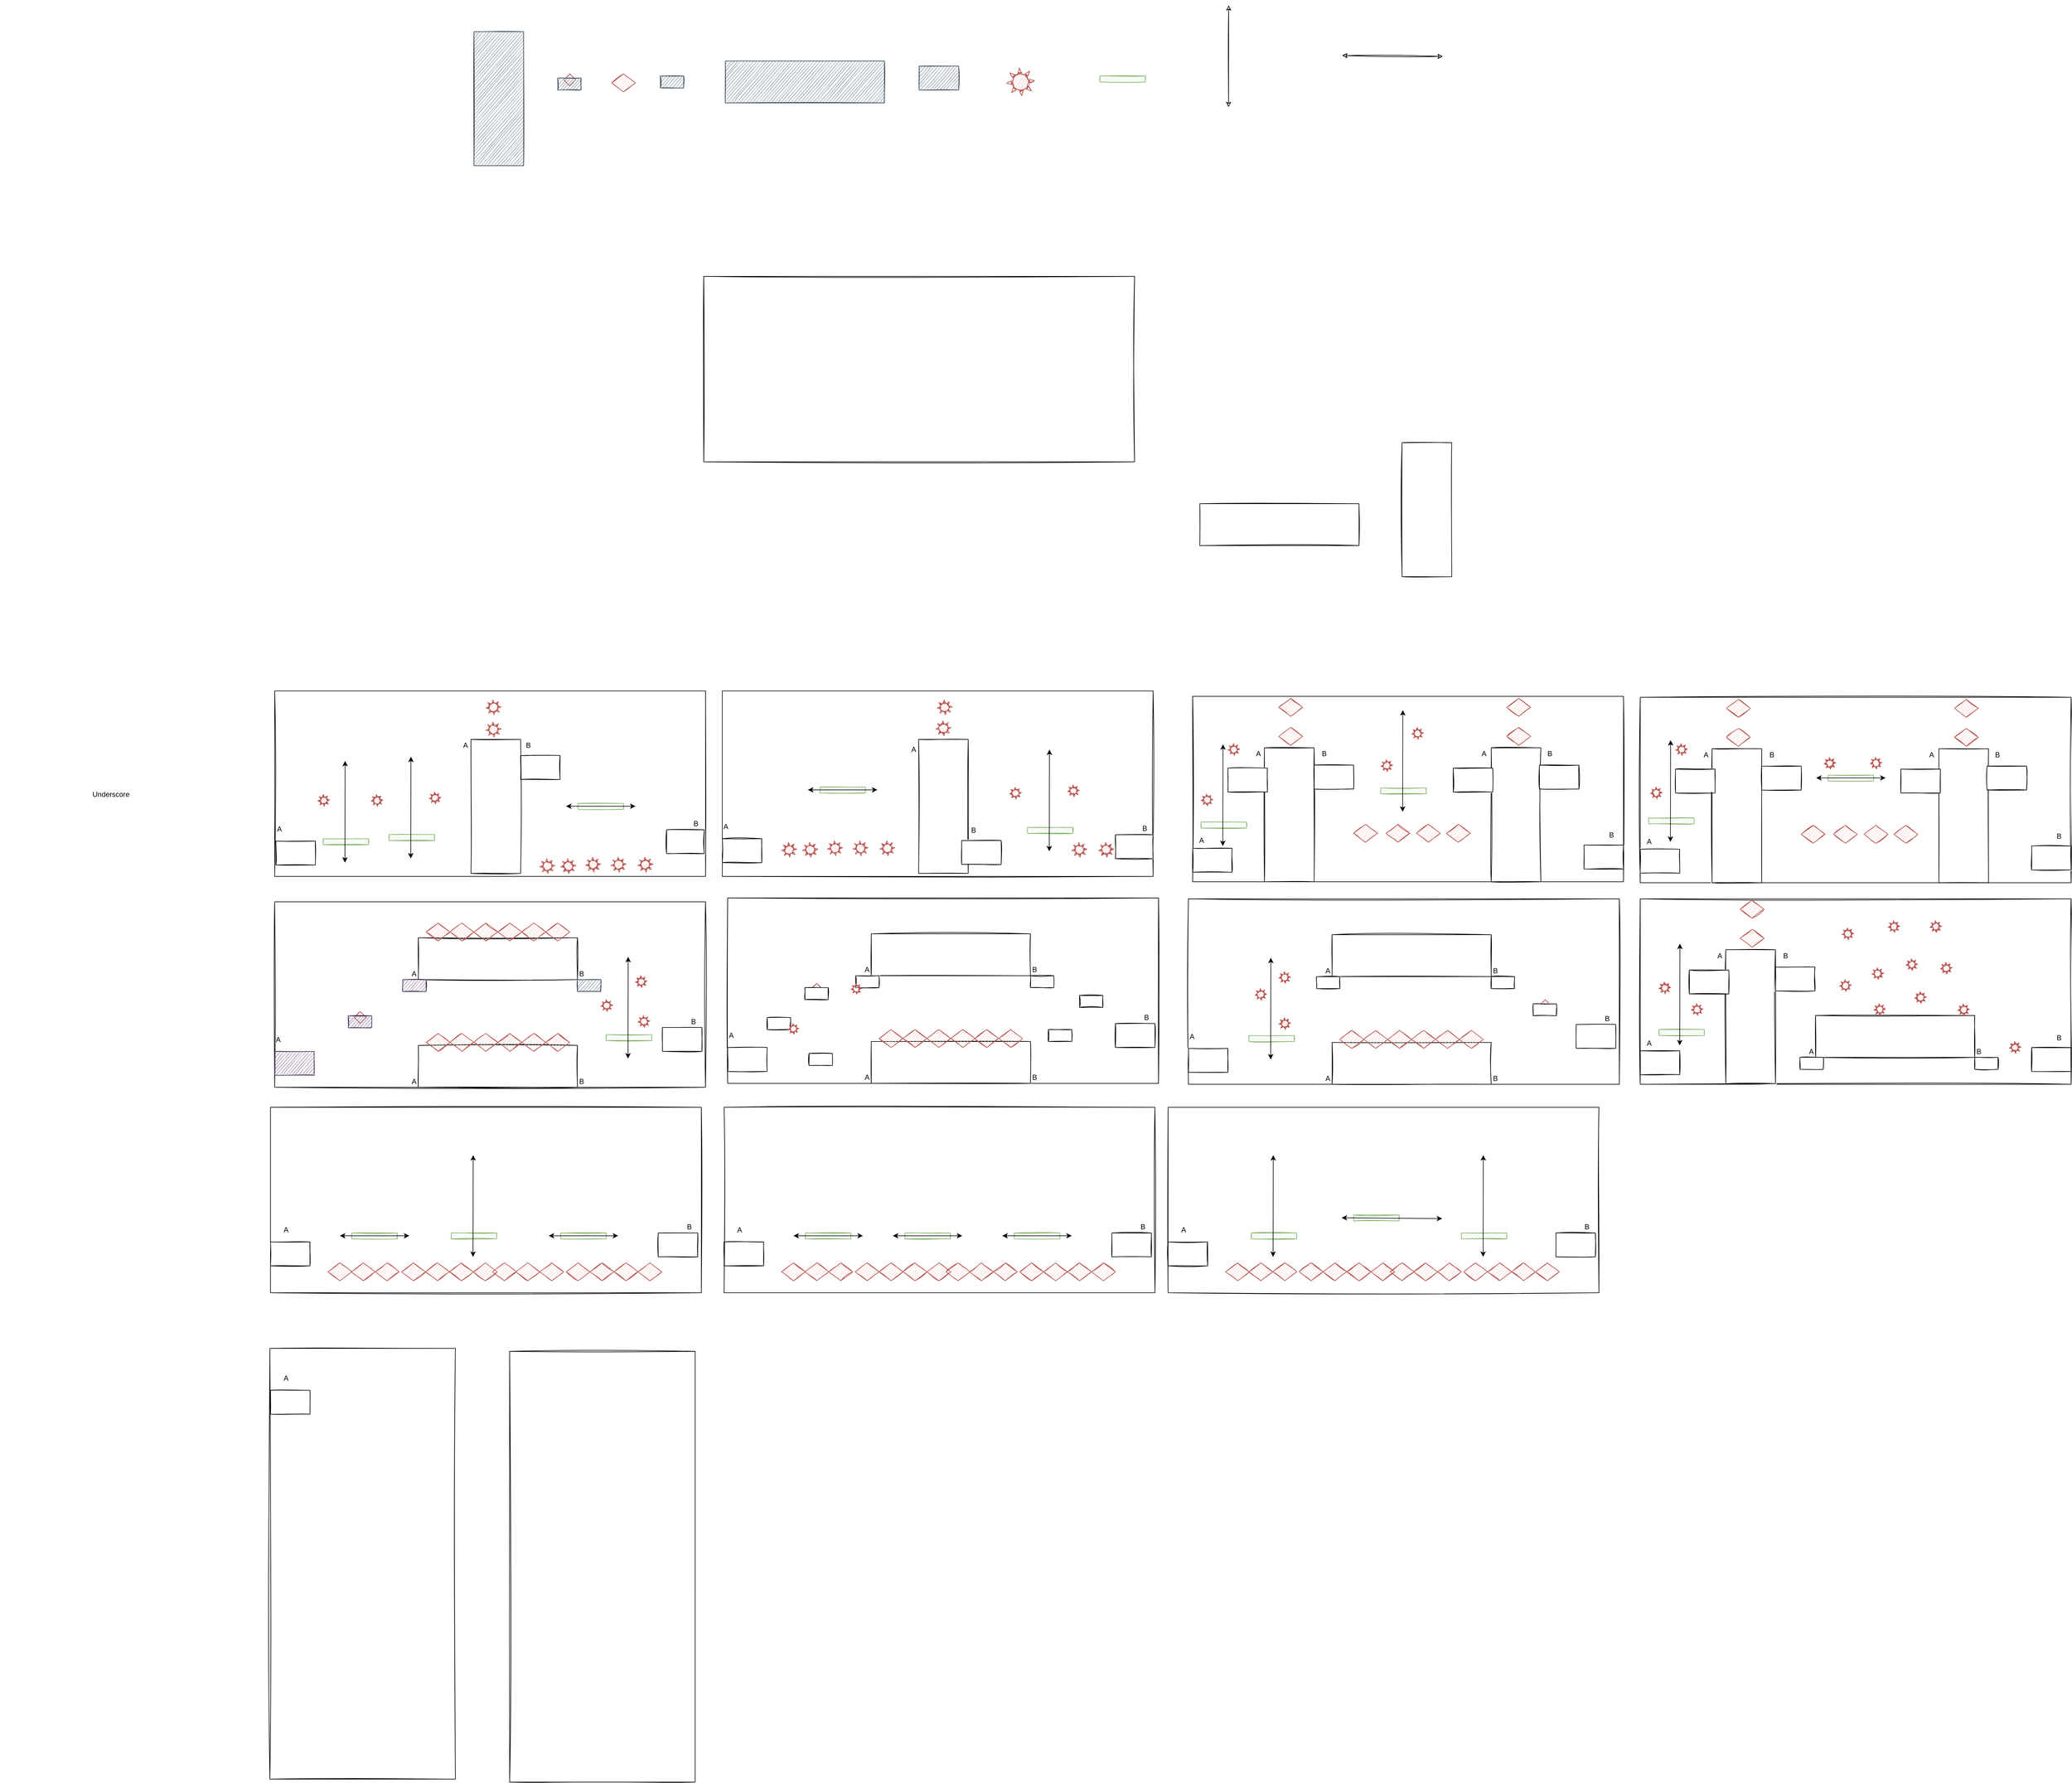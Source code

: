 <mxfile version="14.5.1" type="device"><diagram id="R8coEksqhlGUv_WVG_B1" name="Page-1"><mxGraphModel dx="4011" dy="3270" grid="0" gridSize="10" guides="1" tooltips="1" connect="1" arrows="1" fold="1" page="0" pageScale="1" pageWidth="827" pageHeight="1169" math="0" shadow="0"><root><mxCell id="0"/><mxCell id="1" parent="0"/><mxCell id="62v9v9o0LGVyvQ-2ZkzI-3" value="" style="rounded=0;whiteSpace=wrap;html=1;sketch=1;" vertex="1" parent="1"><mxGeometry x="54" y="30" width="720" height="310" as="geometry"/></mxCell><mxCell id="62v9v9o0LGVyvQ-2ZkzI-4" value="" style="rounded=0;whiteSpace=wrap;html=1;sketch=1;" vertex="1" parent="1"><mxGeometry x="294" y="270" width="266" height="70" as="geometry"/></mxCell><mxCell id="62v9v9o0LGVyvQ-2ZkzI-5" value="" style="rounded=0;whiteSpace=wrap;html=1;sketch=1;" vertex="1" parent="1"><mxGeometry x="54" y="280" width="66" height="40" as="geometry"/></mxCell><mxCell id="62v9v9o0LGVyvQ-2ZkzI-7" value="" style="rhombus;whiteSpace=wrap;html=1;sketch=1;fillColor=#f8cecc;strokeColor=#b85450;" vertex="1" parent="1"><mxGeometry x="347" y="250" width="40" height="30" as="geometry"/></mxCell><mxCell id="62v9v9o0LGVyvQ-2ZkzI-8" value="" style="rhombus;whiteSpace=wrap;html=1;sketch=1;fillColor=#f8cecc;strokeColor=#b85450;" vertex="1" parent="1"><mxGeometry x="387" y="250" width="40" height="30" as="geometry"/></mxCell><mxCell id="62v9v9o0LGVyvQ-2ZkzI-9" value="" style="rhombus;whiteSpace=wrap;html=1;sketch=1;fillColor=#f8cecc;strokeColor=#b85450;" vertex="1" parent="1"><mxGeometry x="427" y="250" width="40" height="30" as="geometry"/></mxCell><mxCell id="62v9v9o0LGVyvQ-2ZkzI-10" value="" style="rhombus;whiteSpace=wrap;html=1;sketch=1;fillColor=#f8cecc;strokeColor=#b85450;" vertex="1" parent="1"><mxGeometry x="467" y="250" width="40" height="30" as="geometry"/></mxCell><mxCell id="62v9v9o0LGVyvQ-2ZkzI-11" value="" style="rhombus;whiteSpace=wrap;html=1;sketch=1;fillColor=#f8cecc;strokeColor=#b85450;" vertex="1" parent="1"><mxGeometry x="507" y="250" width="40" height="30" as="geometry"/></mxCell><mxCell id="62v9v9o0LGVyvQ-2ZkzI-12" value="" style="rounded=0;whiteSpace=wrap;html=1;sketch=1;" vertex="1" parent="1"><mxGeometry x="702" y="240" width="66" height="40" as="geometry"/></mxCell><mxCell id="62v9v9o0LGVyvQ-2ZkzI-13" value="A" style="text;html=1;strokeColor=none;fillColor=none;align=center;verticalAlign=middle;whiteSpace=wrap;rounded=0;sketch=1;" vertex="1" parent="1"><mxGeometry x="40" y="250" width="40" height="20" as="geometry"/></mxCell><mxCell id="62v9v9o0LGVyvQ-2ZkzI-14" value="B" style="text;html=1;strokeColor=none;fillColor=none;align=center;verticalAlign=middle;whiteSpace=wrap;rounded=0;sketch=1;" vertex="1" parent="1"><mxGeometry x="734" y="220" width="40" height="20" as="geometry"/></mxCell><mxCell id="62v9v9o0LGVyvQ-2ZkzI-15" value="A" style="text;html=1;strokeColor=none;fillColor=none;align=center;verticalAlign=middle;whiteSpace=wrap;rounded=0;sketch=1;" vertex="1" parent="1"><mxGeometry x="267" y="320" width="40" height="20" as="geometry"/></mxCell><mxCell id="62v9v9o0LGVyvQ-2ZkzI-16" value="B" style="text;html=1;strokeColor=none;fillColor=none;align=center;verticalAlign=middle;whiteSpace=wrap;rounded=0;sketch=1;" vertex="1" parent="1"><mxGeometry x="547" y="320" width="40" height="20" as="geometry"/></mxCell><mxCell id="62v9v9o0LGVyvQ-2ZkzI-17" value="" style="rounded=0;whiteSpace=wrap;html=1;sketch=1;" vertex="1" parent="1"><mxGeometry x="190" y="290" width="39" height="20" as="geometry"/></mxCell><mxCell id="62v9v9o0LGVyvQ-2ZkzI-18" value="" style="rounded=0;whiteSpace=wrap;html=1;sketch=1;" vertex="1" parent="1"><mxGeometry x="642" y="193" width="39" height="20" as="geometry"/></mxCell><mxCell id="62v9v9o0LGVyvQ-2ZkzI-19" value="" style="rhombus;whiteSpace=wrap;html=1;sketch=1;fillColor=#f8cecc;strokeColor=#b85450;" vertex="1" parent="1"><mxGeometry x="307" y="250" width="40" height="30" as="geometry"/></mxCell><mxCell id="62v9v9o0LGVyvQ-2ZkzI-20" value="" style="rounded=0;whiteSpace=wrap;html=1;sketch=1;" vertex="1" parent="1"><mxGeometry x="294" y="90" width="266" height="70" as="geometry"/></mxCell><mxCell id="62v9v9o0LGVyvQ-2ZkzI-21" value="A" style="text;html=1;strokeColor=none;fillColor=none;align=center;verticalAlign=middle;whiteSpace=wrap;rounded=0;sketch=1;" vertex="1" parent="1"><mxGeometry x="267" y="140" width="40" height="20" as="geometry"/></mxCell><mxCell id="62v9v9o0LGVyvQ-2ZkzI-22" value="B" style="text;html=1;strokeColor=none;fillColor=none;align=center;verticalAlign=middle;whiteSpace=wrap;rounded=0;sketch=1;" vertex="1" parent="1"><mxGeometry x="547" y="140" width="40" height="20" as="geometry"/></mxCell><mxCell id="62v9v9o0LGVyvQ-2ZkzI-24" value="" style="rounded=0;whiteSpace=wrap;html=1;sketch=1;" vertex="1" parent="1"><mxGeometry x="120" y="230" width="39" height="20" as="geometry"/></mxCell><mxCell id="62v9v9o0LGVyvQ-2ZkzI-27" value="" style="rounded=0;whiteSpace=wrap;html=1;sketch=1;" vertex="1" parent="1"><mxGeometry x="590" y="250" width="39" height="20" as="geometry"/></mxCell><mxCell id="62v9v9o0LGVyvQ-2ZkzI-28" value="" style="rounded=0;whiteSpace=wrap;html=1;sketch=1;" vertex="1" parent="1"><mxGeometry x="48" y="380" width="720" height="310" as="geometry"/></mxCell><mxCell id="62v9v9o0LGVyvQ-2ZkzI-30" value="" style="rounded=0;whiteSpace=wrap;html=1;sketch=1;" vertex="1" parent="1"><mxGeometry x="48" y="605" width="66" height="40" as="geometry"/></mxCell><mxCell id="62v9v9o0LGVyvQ-2ZkzI-31" value="" style="rhombus;whiteSpace=wrap;html=1;sketch=1;fillColor=#f8cecc;strokeColor=#b85450;" vertex="1" parent="1"><mxGeometry x="144" y="640" width="40" height="30" as="geometry"/></mxCell><mxCell id="62v9v9o0LGVyvQ-2ZkzI-32" value="" style="rhombus;whiteSpace=wrap;html=1;sketch=1;fillColor=#f8cecc;strokeColor=#b85450;" vertex="1" parent="1"><mxGeometry x="223" y="640" width="40" height="30" as="geometry"/></mxCell><mxCell id="62v9v9o0LGVyvQ-2ZkzI-33" value="" style="rhombus;whiteSpace=wrap;html=1;sketch=1;fillColor=#f8cecc;strokeColor=#b85450;" vertex="1" parent="1"><mxGeometry x="267" y="640" width="40" height="30" as="geometry"/></mxCell><mxCell id="62v9v9o0LGVyvQ-2ZkzI-34" value="" style="rhombus;whiteSpace=wrap;html=1;sketch=1;fillColor=#f8cecc;strokeColor=#b85450;" vertex="1" parent="1"><mxGeometry x="307" y="640" width="40" height="30" as="geometry"/></mxCell><mxCell id="62v9v9o0LGVyvQ-2ZkzI-35" value="" style="rhombus;whiteSpace=wrap;html=1;sketch=1;fillColor=#f8cecc;strokeColor=#b85450;" vertex="1" parent="1"><mxGeometry x="347" y="640" width="40" height="30" as="geometry"/></mxCell><mxCell id="62v9v9o0LGVyvQ-2ZkzI-36" value="" style="rhombus;whiteSpace=wrap;html=1;sketch=1;fillColor=#f8cecc;strokeColor=#b85450;" vertex="1" parent="1"><mxGeometry x="387" y="640" width="40" height="30" as="geometry"/></mxCell><mxCell id="62v9v9o0LGVyvQ-2ZkzI-37" value="" style="rounded=0;whiteSpace=wrap;html=1;sketch=1;" vertex="1" parent="1"><mxGeometry x="696" y="590" width="66" height="40" as="geometry"/></mxCell><mxCell id="62v9v9o0LGVyvQ-2ZkzI-38" value="A" style="text;html=1;strokeColor=none;fillColor=none;align=center;verticalAlign=middle;whiteSpace=wrap;rounded=0;sketch=1;" vertex="1" parent="1"><mxGeometry x="54" y="575" width="40" height="20" as="geometry"/></mxCell><mxCell id="62v9v9o0LGVyvQ-2ZkzI-39" value="B" style="text;html=1;strokeColor=none;fillColor=none;align=center;verticalAlign=middle;whiteSpace=wrap;rounded=0;sketch=1;" vertex="1" parent="1"><mxGeometry x="728" y="570" width="40" height="20" as="geometry"/></mxCell><mxCell id="62v9v9o0LGVyvQ-2ZkzI-42" value="" style="rounded=0;whiteSpace=wrap;html=1;sketch=1;fillColor=#d5e8d4;strokeColor=#82b366;" vertex="1" parent="1"><mxGeometry x="184" y="590" width="76" height="10" as="geometry"/></mxCell><mxCell id="62v9v9o0LGVyvQ-2ZkzI-44" value="" style="rhombus;whiteSpace=wrap;html=1;sketch=1;fillColor=#f8cecc;strokeColor=#b85450;" vertex="1" parent="1"><mxGeometry x="183" y="640" width="40" height="30" as="geometry"/></mxCell><mxCell id="62v9v9o0LGVyvQ-2ZkzI-52" value="" style="rhombus;whiteSpace=wrap;html=1;sketch=1;fillColor=#f8cecc;strokeColor=#b85450;" vertex="1" parent="1"><mxGeometry x="419" y="640" width="40" height="30" as="geometry"/></mxCell><mxCell id="62v9v9o0LGVyvQ-2ZkzI-53" value="" style="rhombus;whiteSpace=wrap;html=1;sketch=1;fillColor=#f8cecc;strokeColor=#b85450;" vertex="1" parent="1"><mxGeometry x="498" y="640" width="40" height="30" as="geometry"/></mxCell><mxCell id="62v9v9o0LGVyvQ-2ZkzI-54" value="" style="rhombus;whiteSpace=wrap;html=1;sketch=1;fillColor=#f8cecc;strokeColor=#b85450;" vertex="1" parent="1"><mxGeometry x="542" y="640" width="40" height="30" as="geometry"/></mxCell><mxCell id="62v9v9o0LGVyvQ-2ZkzI-55" value="" style="rhombus;whiteSpace=wrap;html=1;sketch=1;fillColor=#f8cecc;strokeColor=#b85450;" vertex="1" parent="1"><mxGeometry x="582" y="640" width="40" height="30" as="geometry"/></mxCell><mxCell id="62v9v9o0LGVyvQ-2ZkzI-56" value="" style="rhombus;whiteSpace=wrap;html=1;sketch=1;fillColor=#f8cecc;strokeColor=#b85450;" vertex="1" parent="1"><mxGeometry x="622" y="640" width="40" height="30" as="geometry"/></mxCell><mxCell id="62v9v9o0LGVyvQ-2ZkzI-57" value="" style="rhombus;whiteSpace=wrap;html=1;sketch=1;fillColor=#f8cecc;strokeColor=#b85450;" vertex="1" parent="1"><mxGeometry x="662" y="640" width="40" height="30" as="geometry"/></mxCell><mxCell id="62v9v9o0LGVyvQ-2ZkzI-58" value="" style="rhombus;whiteSpace=wrap;html=1;sketch=1;fillColor=#f8cecc;strokeColor=#b85450;" vertex="1" parent="1"><mxGeometry x="458" y="640" width="40" height="30" as="geometry"/></mxCell><mxCell id="62v9v9o0LGVyvQ-2ZkzI-59" value="" style="endArrow=classic;startArrow=classic;html=1;" edge="1" parent="1"><mxGeometry width="50" height="50" relative="1" as="geometry"><mxPoint x="164" y="594.71" as="sourcePoint"/><mxPoint x="280" y="594.71" as="targetPoint"/></mxGeometry></mxCell><mxCell id="62v9v9o0LGVyvQ-2ZkzI-60" value="" style="rounded=0;whiteSpace=wrap;html=1;sketch=1;fillColor=#d5e8d4;strokeColor=#82b366;" vertex="1" parent="1"><mxGeometry x="533" y="590" width="76" height="10" as="geometry"/></mxCell><mxCell id="62v9v9o0LGVyvQ-2ZkzI-61" value="" style="endArrow=classic;startArrow=classic;html=1;" edge="1" parent="1"><mxGeometry width="50" height="50" relative="1" as="geometry"><mxPoint x="513" y="594.71" as="sourcePoint"/><mxPoint x="629" y="594.71" as="targetPoint"/></mxGeometry></mxCell><mxCell id="62v9v9o0LGVyvQ-2ZkzI-62" value="" style="rounded=0;whiteSpace=wrap;html=1;sketch=1;fillColor=#d5e8d4;strokeColor=#82b366;" vertex="1" parent="1"><mxGeometry x="350" y="590" width="76" height="10" as="geometry"/></mxCell><mxCell id="62v9v9o0LGVyvQ-2ZkzI-63" value="" style="endArrow=classic;startArrow=classic;html=1;" edge="1" parent="1"><mxGeometry width="50" height="50" relative="1" as="geometry"><mxPoint x="330" y="594.71" as="sourcePoint"/><mxPoint x="446" y="594.71" as="targetPoint"/></mxGeometry></mxCell><mxCell id="62v9v9o0LGVyvQ-2ZkzI-64" value="" style="rounded=0;whiteSpace=wrap;html=1;sketch=1;" vertex="1" parent="1"><mxGeometry x="-710" y="380" width="720" height="310" as="geometry"/></mxCell><mxCell id="62v9v9o0LGVyvQ-2ZkzI-65" value="" style="rounded=0;whiteSpace=wrap;html=1;sketch=1;" vertex="1" parent="1"><mxGeometry x="-710" y="605" width="66" height="40" as="geometry"/></mxCell><mxCell id="62v9v9o0LGVyvQ-2ZkzI-66" value="" style="rhombus;whiteSpace=wrap;html=1;sketch=1;fillColor=#f8cecc;strokeColor=#b85450;" vertex="1" parent="1"><mxGeometry x="-614" y="640" width="40" height="30" as="geometry"/></mxCell><mxCell id="62v9v9o0LGVyvQ-2ZkzI-67" value="" style="rhombus;whiteSpace=wrap;html=1;sketch=1;fillColor=#f8cecc;strokeColor=#b85450;" vertex="1" parent="1"><mxGeometry x="-535" y="640" width="40" height="30" as="geometry"/></mxCell><mxCell id="62v9v9o0LGVyvQ-2ZkzI-68" value="" style="rhombus;whiteSpace=wrap;html=1;sketch=1;fillColor=#f8cecc;strokeColor=#b85450;" vertex="1" parent="1"><mxGeometry x="-491" y="640" width="40" height="30" as="geometry"/></mxCell><mxCell id="62v9v9o0LGVyvQ-2ZkzI-69" value="" style="rhombus;whiteSpace=wrap;html=1;sketch=1;fillColor=#f8cecc;strokeColor=#b85450;" vertex="1" parent="1"><mxGeometry x="-451" y="640" width="40" height="30" as="geometry"/></mxCell><mxCell id="62v9v9o0LGVyvQ-2ZkzI-70" value="" style="rhombus;whiteSpace=wrap;html=1;sketch=1;fillColor=#f8cecc;strokeColor=#b85450;" vertex="1" parent="1"><mxGeometry x="-411" y="640" width="40" height="30" as="geometry"/></mxCell><mxCell id="62v9v9o0LGVyvQ-2ZkzI-71" value="" style="rhombus;whiteSpace=wrap;html=1;sketch=1;fillColor=#f8cecc;strokeColor=#b85450;" vertex="1" parent="1"><mxGeometry x="-371" y="640" width="40" height="30" as="geometry"/></mxCell><mxCell id="62v9v9o0LGVyvQ-2ZkzI-72" value="" style="rounded=0;whiteSpace=wrap;html=1;sketch=1;" vertex="1" parent="1"><mxGeometry x="-62" y="590" width="66" height="40" as="geometry"/></mxCell><mxCell id="62v9v9o0LGVyvQ-2ZkzI-73" value="A" style="text;html=1;strokeColor=none;fillColor=none;align=center;verticalAlign=middle;whiteSpace=wrap;rounded=0;sketch=1;" vertex="1" parent="1"><mxGeometry x="-704" y="575" width="40" height="20" as="geometry"/></mxCell><mxCell id="62v9v9o0LGVyvQ-2ZkzI-74" value="B" style="text;html=1;strokeColor=none;fillColor=none;align=center;verticalAlign=middle;whiteSpace=wrap;rounded=0;sketch=1;" vertex="1" parent="1"><mxGeometry x="-30" y="570" width="40" height="20" as="geometry"/></mxCell><mxCell id="62v9v9o0LGVyvQ-2ZkzI-75" value="" style="rounded=0;whiteSpace=wrap;html=1;sketch=1;fillColor=#d5e8d4;strokeColor=#82b366;" vertex="1" parent="1"><mxGeometry x="-574" y="590" width="76" height="10" as="geometry"/></mxCell><mxCell id="62v9v9o0LGVyvQ-2ZkzI-76" value="" style="rhombus;whiteSpace=wrap;html=1;sketch=1;fillColor=#f8cecc;strokeColor=#b85450;" vertex="1" parent="1"><mxGeometry x="-575" y="640" width="40" height="30" as="geometry"/></mxCell><mxCell id="62v9v9o0LGVyvQ-2ZkzI-77" value="" style="rhombus;whiteSpace=wrap;html=1;sketch=1;fillColor=#f8cecc;strokeColor=#b85450;" vertex="1" parent="1"><mxGeometry x="-339" y="640" width="40" height="30" as="geometry"/></mxCell><mxCell id="62v9v9o0LGVyvQ-2ZkzI-78" value="" style="rhombus;whiteSpace=wrap;html=1;sketch=1;fillColor=#f8cecc;strokeColor=#b85450;" vertex="1" parent="1"><mxGeometry x="-260" y="640" width="40" height="30" as="geometry"/></mxCell><mxCell id="62v9v9o0LGVyvQ-2ZkzI-79" value="" style="rhombus;whiteSpace=wrap;html=1;sketch=1;fillColor=#f8cecc;strokeColor=#b85450;" vertex="1" parent="1"><mxGeometry x="-216" y="640" width="40" height="30" as="geometry"/></mxCell><mxCell id="62v9v9o0LGVyvQ-2ZkzI-80" value="" style="rhombus;whiteSpace=wrap;html=1;sketch=1;fillColor=#f8cecc;strokeColor=#b85450;" vertex="1" parent="1"><mxGeometry x="-176" y="640" width="40" height="30" as="geometry"/></mxCell><mxCell id="62v9v9o0LGVyvQ-2ZkzI-81" value="" style="rhombus;whiteSpace=wrap;html=1;sketch=1;fillColor=#f8cecc;strokeColor=#b85450;" vertex="1" parent="1"><mxGeometry x="-136" y="640" width="40" height="30" as="geometry"/></mxCell><mxCell id="62v9v9o0LGVyvQ-2ZkzI-82" value="" style="rhombus;whiteSpace=wrap;html=1;sketch=1;fillColor=#f8cecc;strokeColor=#b85450;" vertex="1" parent="1"><mxGeometry x="-96" y="640" width="40" height="30" as="geometry"/></mxCell><mxCell id="62v9v9o0LGVyvQ-2ZkzI-83" value="" style="rhombus;whiteSpace=wrap;html=1;sketch=1;fillColor=#f8cecc;strokeColor=#b85450;" vertex="1" parent="1"><mxGeometry x="-300" y="640" width="40" height="30" as="geometry"/></mxCell><mxCell id="62v9v9o0LGVyvQ-2ZkzI-84" value="" style="endArrow=classic;startArrow=classic;html=1;" edge="1" parent="1"><mxGeometry width="50" height="50" relative="1" as="geometry"><mxPoint x="-594" y="594.71" as="sourcePoint"/><mxPoint x="-478" y="594.71" as="targetPoint"/></mxGeometry></mxCell><mxCell id="62v9v9o0LGVyvQ-2ZkzI-85" value="" style="rounded=0;whiteSpace=wrap;html=1;sketch=1;fillColor=#d5e8d4;strokeColor=#82b366;" vertex="1" parent="1"><mxGeometry x="-225" y="590" width="76" height="10" as="geometry"/></mxCell><mxCell id="62v9v9o0LGVyvQ-2ZkzI-86" value="" style="endArrow=classic;startArrow=classic;html=1;" edge="1" parent="1"><mxGeometry width="50" height="50" relative="1" as="geometry"><mxPoint x="-245" y="594.71" as="sourcePoint"/><mxPoint x="-129" y="594.71" as="targetPoint"/></mxGeometry></mxCell><mxCell id="62v9v9o0LGVyvQ-2ZkzI-87" value="" style="rounded=0;whiteSpace=wrap;html=1;sketch=1;fillColor=#d5e8d4;strokeColor=#82b366;" vertex="1" parent="1"><mxGeometry x="-408" y="590" width="76" height="10" as="geometry"/></mxCell><mxCell id="62v9v9o0LGVyvQ-2ZkzI-88" value="" style="endArrow=classic;startArrow=classic;html=1;" edge="1" parent="1"><mxGeometry width="50" height="50" relative="1" as="geometry"><mxPoint x="-371.28" y="460" as="sourcePoint"/><mxPoint x="-371.57" y="630" as="targetPoint"/></mxGeometry></mxCell><mxCell id="62v9v9o0LGVyvQ-2ZkzI-89" value="" style="rounded=0;whiteSpace=wrap;html=1;sketch=1;" vertex="1" parent="1"><mxGeometry x="790" y="380" width="720" height="310" as="geometry"/></mxCell><mxCell id="62v9v9o0LGVyvQ-2ZkzI-90" value="" style="rounded=0;whiteSpace=wrap;html=1;sketch=1;" vertex="1" parent="1"><mxGeometry x="790" y="605" width="66" height="40" as="geometry"/></mxCell><mxCell id="62v9v9o0LGVyvQ-2ZkzI-91" value="" style="rhombus;whiteSpace=wrap;html=1;sketch=1;fillColor=#f8cecc;strokeColor=#b85450;" vertex="1" parent="1"><mxGeometry x="886" y="640" width="40" height="30" as="geometry"/></mxCell><mxCell id="62v9v9o0LGVyvQ-2ZkzI-92" value="" style="rhombus;whiteSpace=wrap;html=1;sketch=1;fillColor=#f8cecc;strokeColor=#b85450;" vertex="1" parent="1"><mxGeometry x="965" y="640" width="40" height="30" as="geometry"/></mxCell><mxCell id="62v9v9o0LGVyvQ-2ZkzI-93" value="" style="rhombus;whiteSpace=wrap;html=1;sketch=1;fillColor=#f8cecc;strokeColor=#b85450;" vertex="1" parent="1"><mxGeometry x="1009" y="640" width="40" height="30" as="geometry"/></mxCell><mxCell id="62v9v9o0LGVyvQ-2ZkzI-94" value="" style="rhombus;whiteSpace=wrap;html=1;sketch=1;fillColor=#f8cecc;strokeColor=#b85450;" vertex="1" parent="1"><mxGeometry x="1049" y="640" width="40" height="30" as="geometry"/></mxCell><mxCell id="62v9v9o0LGVyvQ-2ZkzI-95" value="" style="rhombus;whiteSpace=wrap;html=1;sketch=1;fillColor=#f8cecc;strokeColor=#b85450;" vertex="1" parent="1"><mxGeometry x="1089" y="640" width="40" height="30" as="geometry"/></mxCell><mxCell id="62v9v9o0LGVyvQ-2ZkzI-96" value="" style="rhombus;whiteSpace=wrap;html=1;sketch=1;fillColor=#f8cecc;strokeColor=#b85450;" vertex="1" parent="1"><mxGeometry x="1129" y="640" width="40" height="30" as="geometry"/></mxCell><mxCell id="62v9v9o0LGVyvQ-2ZkzI-97" value="" style="rounded=0;whiteSpace=wrap;html=1;sketch=1;" vertex="1" parent="1"><mxGeometry x="1438" y="590" width="66" height="40" as="geometry"/></mxCell><mxCell id="62v9v9o0LGVyvQ-2ZkzI-98" value="A" style="text;html=1;strokeColor=none;fillColor=none;align=center;verticalAlign=middle;whiteSpace=wrap;rounded=0;sketch=1;" vertex="1" parent="1"><mxGeometry x="796" y="575" width="40" height="20" as="geometry"/></mxCell><mxCell id="62v9v9o0LGVyvQ-2ZkzI-99" value="B" style="text;html=1;strokeColor=none;fillColor=none;align=center;verticalAlign=middle;whiteSpace=wrap;rounded=0;sketch=1;" vertex="1" parent="1"><mxGeometry x="1470" y="570" width="40" height="20" as="geometry"/></mxCell><mxCell id="62v9v9o0LGVyvQ-2ZkzI-101" value="" style="rhombus;whiteSpace=wrap;html=1;sketch=1;fillColor=#f8cecc;strokeColor=#b85450;" vertex="1" parent="1"><mxGeometry x="925" y="640" width="40" height="30" as="geometry"/></mxCell><mxCell id="62v9v9o0LGVyvQ-2ZkzI-102" value="" style="rhombus;whiteSpace=wrap;html=1;sketch=1;fillColor=#f8cecc;strokeColor=#b85450;" vertex="1" parent="1"><mxGeometry x="1161" y="640" width="40" height="30" as="geometry"/></mxCell><mxCell id="62v9v9o0LGVyvQ-2ZkzI-103" value="" style="rhombus;whiteSpace=wrap;html=1;sketch=1;fillColor=#f8cecc;strokeColor=#b85450;" vertex="1" parent="1"><mxGeometry x="1240" y="640" width="40" height="30" as="geometry"/></mxCell><mxCell id="62v9v9o0LGVyvQ-2ZkzI-104" value="" style="rhombus;whiteSpace=wrap;html=1;sketch=1;fillColor=#f8cecc;strokeColor=#b85450;" vertex="1" parent="1"><mxGeometry x="1284" y="640" width="40" height="30" as="geometry"/></mxCell><mxCell id="62v9v9o0LGVyvQ-2ZkzI-105" value="" style="rhombus;whiteSpace=wrap;html=1;sketch=1;fillColor=#f8cecc;strokeColor=#b85450;" vertex="1" parent="1"><mxGeometry x="1324" y="640" width="40" height="30" as="geometry"/></mxCell><mxCell id="62v9v9o0LGVyvQ-2ZkzI-106" value="" style="rhombus;whiteSpace=wrap;html=1;sketch=1;fillColor=#f8cecc;strokeColor=#b85450;" vertex="1" parent="1"><mxGeometry x="1364" y="640" width="40" height="30" as="geometry"/></mxCell><mxCell id="62v9v9o0LGVyvQ-2ZkzI-107" value="" style="rhombus;whiteSpace=wrap;html=1;sketch=1;fillColor=#f8cecc;strokeColor=#b85450;" vertex="1" parent="1"><mxGeometry x="1404" y="640" width="40" height="30" as="geometry"/></mxCell><mxCell id="62v9v9o0LGVyvQ-2ZkzI-108" value="" style="rhombus;whiteSpace=wrap;html=1;sketch=1;fillColor=#f8cecc;strokeColor=#b85450;" vertex="1" parent="1"><mxGeometry x="1200" y="640" width="40" height="30" as="geometry"/></mxCell><mxCell id="62v9v9o0LGVyvQ-2ZkzI-112" value="" style="rounded=0;whiteSpace=wrap;html=1;sketch=1;fillColor=#d5e8d4;strokeColor=#82b366;" vertex="1" parent="1"><mxGeometry x="929" y="590" width="76" height="10" as="geometry"/></mxCell><mxCell id="62v9v9o0LGVyvQ-2ZkzI-113" value="" style="endArrow=classic;startArrow=classic;html=1;" edge="1" parent="1"><mxGeometry width="50" height="50" relative="1" as="geometry"><mxPoint x="965.72" y="460" as="sourcePoint"/><mxPoint x="965.43" y="630" as="targetPoint"/></mxGeometry></mxCell><mxCell id="62v9v9o0LGVyvQ-2ZkzI-114" value="" style="rounded=0;whiteSpace=wrap;html=1;sketch=1;fillColor=#d5e8d4;strokeColor=#82b366;" vertex="1" parent="1"><mxGeometry x="1280" y="590" width="76" height="10" as="geometry"/></mxCell><mxCell id="62v9v9o0LGVyvQ-2ZkzI-115" value="" style="endArrow=classic;startArrow=classic;html=1;" edge="1" parent="1"><mxGeometry width="50" height="50" relative="1" as="geometry"><mxPoint x="1316.72" y="460" as="sourcePoint"/><mxPoint x="1316.43" y="630" as="targetPoint"/></mxGeometry></mxCell><mxCell id="62v9v9o0LGVyvQ-2ZkzI-117" value="" style="rounded=0;whiteSpace=wrap;html=1;sketch=1;fillColor=#d5e8d4;strokeColor=#82b366;" vertex="1" parent="1"><mxGeometry x="1100" y="560" width="76" height="10" as="geometry"/></mxCell><mxCell id="62v9v9o0LGVyvQ-2ZkzI-118" value="" style="endArrow=classic;startArrow=classic;html=1;" edge="1" parent="1"><mxGeometry width="50" height="50" relative="1" as="geometry"><mxPoint x="1080" y="564.71" as="sourcePoint"/><mxPoint x="1248" y="566" as="targetPoint"/></mxGeometry></mxCell><mxCell id="62v9v9o0LGVyvQ-2ZkzI-120" value="" style="rounded=0;whiteSpace=wrap;html=1;sketch=1;" vertex="1" parent="1"><mxGeometry x="268" y="160" width="39" height="20" as="geometry"/></mxCell><mxCell id="62v9v9o0LGVyvQ-2ZkzI-123" value="" style="group" vertex="1" connectable="0" parent="1"><mxGeometry x="183" y="173" width="39" height="27" as="geometry"/></mxCell><mxCell id="62v9v9o0LGVyvQ-2ZkzI-6" value="" style="rhombus;whiteSpace=wrap;html=1;sketch=1;fillColor=#f8cecc;strokeColor=#b85450;" vertex="1" parent="62v9v9o0LGVyvQ-2ZkzI-123"><mxGeometry x="10" width="20" height="20" as="geometry"/></mxCell><mxCell id="62v9v9o0LGVyvQ-2ZkzI-23" value="" style="rounded=0;whiteSpace=wrap;html=1;sketch=1;" vertex="1" parent="62v9v9o0LGVyvQ-2ZkzI-123"><mxGeometry y="7" width="39" height="20" as="geometry"/></mxCell><mxCell id="62v9v9o0LGVyvQ-2ZkzI-127" value="" style="rhombus;whiteSpace=wrap;html=1;sketch=1;fillColor=#f8cecc;strokeColor=#b85450;" vertex="1" parent="1"><mxGeometry x="-140" y="-1347.5" width="40" height="30" as="geometry"/></mxCell><mxCell id="62v9v9o0LGVyvQ-2ZkzI-128" value="" style="rounded=0;whiteSpace=wrap;html=1;sketch=1;fillColor=#647687;strokeColor=#314354;fontColor=#ffffff;" vertex="1" parent="1"><mxGeometry x="-58.5" y="-1344" width="39" height="20" as="geometry"/></mxCell><mxCell id="62v9v9o0LGVyvQ-2ZkzI-129" value="" style="rounded=0;whiteSpace=wrap;html=1;sketch=1;fillColor=#647687;strokeColor=#314354;fontColor=#ffffff;" vertex="1" parent="1"><mxGeometry x="50" y="-1369" width="266" height="70" as="geometry"/></mxCell><mxCell id="62v9v9o0LGVyvQ-2ZkzI-130" value="" style="rounded=0;whiteSpace=wrap;html=1;sketch=1;fillColor=#647687;strokeColor=#314354;fontColor=#ffffff;" vertex="1" parent="1"><mxGeometry x="374" y="-1360.5" width="66" height="40" as="geometry"/></mxCell><mxCell id="62v9v9o0LGVyvQ-2ZkzI-133" value="" style="shape=mxgraph.signs.nature.sun_3;html=1;pointerEvents=1;fillColor=#f8cecc;strokeColor=#b85450;verticalLabelPosition=bottom;verticalAlign=top;align=center;sketch=1;rotation=-5;" vertex="1" parent="1"><mxGeometry x="520" y="-1357.5" width="47" height="47" as="geometry"/></mxCell><mxCell id="62v9v9o0LGVyvQ-2ZkzI-134" value="" style="shape=mxgraph.signs.nature.sun_3;html=1;pointerEvents=1;fillColor=#f8cecc;strokeColor=#b85450;verticalLabelPosition=bottom;verticalAlign=top;align=center;sketch=1;rotation=-5;" vertex="1" parent="1"><mxGeometry x="155" y="240" width="18" height="18" as="geometry"/></mxCell><mxCell id="62v9v9o0LGVyvQ-2ZkzI-135" value="" style="shape=mxgraph.signs.nature.sun_3;html=1;pointerEvents=1;fillColor=#f8cecc;strokeColor=#b85450;verticalLabelPosition=bottom;verticalAlign=top;align=center;sketch=1;rotation=-5;" vertex="1" parent="1"><mxGeometry x="260" y="173" width="18" height="18" as="geometry"/></mxCell><mxCell id="62v9v9o0LGVyvQ-2ZkzI-136" value="" style="rounded=0;whiteSpace=wrap;html=1;sketch=1;" vertex="1" parent="1"><mxGeometry x="824" y="31.5" width="720" height="310" as="geometry"/></mxCell><mxCell id="62v9v9o0LGVyvQ-2ZkzI-137" value="" style="rounded=0;whiteSpace=wrap;html=1;sketch=1;" vertex="1" parent="1"><mxGeometry x="1064" y="271.5" width="266" height="70" as="geometry"/></mxCell><mxCell id="62v9v9o0LGVyvQ-2ZkzI-138" value="" style="rounded=0;whiteSpace=wrap;html=1;sketch=1;" vertex="1" parent="1"><mxGeometry x="824" y="281.5" width="66" height="40" as="geometry"/></mxCell><mxCell id="62v9v9o0LGVyvQ-2ZkzI-139" value="" style="rhombus;whiteSpace=wrap;html=1;sketch=1;fillColor=#f8cecc;strokeColor=#b85450;" vertex="1" parent="1"><mxGeometry x="1117" y="251.5" width="40" height="30" as="geometry"/></mxCell><mxCell id="62v9v9o0LGVyvQ-2ZkzI-140" value="" style="rhombus;whiteSpace=wrap;html=1;sketch=1;fillColor=#f8cecc;strokeColor=#b85450;" vertex="1" parent="1"><mxGeometry x="1157" y="251.5" width="40" height="30" as="geometry"/></mxCell><mxCell id="62v9v9o0LGVyvQ-2ZkzI-141" value="" style="rhombus;whiteSpace=wrap;html=1;sketch=1;fillColor=#f8cecc;strokeColor=#b85450;" vertex="1" parent="1"><mxGeometry x="1197" y="251.5" width="40" height="30" as="geometry"/></mxCell><mxCell id="62v9v9o0LGVyvQ-2ZkzI-142" value="" style="rhombus;whiteSpace=wrap;html=1;sketch=1;fillColor=#f8cecc;strokeColor=#b85450;" vertex="1" parent="1"><mxGeometry x="1237" y="251.5" width="40" height="30" as="geometry"/></mxCell><mxCell id="62v9v9o0LGVyvQ-2ZkzI-143" value="" style="rhombus;whiteSpace=wrap;html=1;sketch=1;fillColor=#f8cecc;strokeColor=#b85450;" vertex="1" parent="1"><mxGeometry x="1277" y="251.5" width="40" height="30" as="geometry"/></mxCell><mxCell id="62v9v9o0LGVyvQ-2ZkzI-144" value="" style="rounded=0;whiteSpace=wrap;html=1;sketch=1;" vertex="1" parent="1"><mxGeometry x="1472" y="241.5" width="66" height="40" as="geometry"/></mxCell><mxCell id="62v9v9o0LGVyvQ-2ZkzI-145" value="A" style="text;html=1;strokeColor=none;fillColor=none;align=center;verticalAlign=middle;whiteSpace=wrap;rounded=0;sketch=1;" vertex="1" parent="1"><mxGeometry x="810" y="251.5" width="40" height="20" as="geometry"/></mxCell><mxCell id="62v9v9o0LGVyvQ-2ZkzI-146" value="B" style="text;html=1;strokeColor=none;fillColor=none;align=center;verticalAlign=middle;whiteSpace=wrap;rounded=0;sketch=1;" vertex="1" parent="1"><mxGeometry x="1504" y="221.5" width="40" height="20" as="geometry"/></mxCell><mxCell id="62v9v9o0LGVyvQ-2ZkzI-147" value="A" style="text;html=1;strokeColor=none;fillColor=none;align=center;verticalAlign=middle;whiteSpace=wrap;rounded=0;sketch=1;" vertex="1" parent="1"><mxGeometry x="1037" y="321.5" width="40" height="20" as="geometry"/></mxCell><mxCell id="62v9v9o0LGVyvQ-2ZkzI-148" value="B" style="text;html=1;strokeColor=none;fillColor=none;align=center;verticalAlign=middle;whiteSpace=wrap;rounded=0;sketch=1;" vertex="1" parent="1"><mxGeometry x="1317" y="321.5" width="40" height="20" as="geometry"/></mxCell><mxCell id="62v9v9o0LGVyvQ-2ZkzI-151" value="" style="rhombus;whiteSpace=wrap;html=1;sketch=1;fillColor=#f8cecc;strokeColor=#b85450;" vertex="1" parent="1"><mxGeometry x="1077" y="251.5" width="40" height="30" as="geometry"/></mxCell><mxCell id="62v9v9o0LGVyvQ-2ZkzI-152" value="" style="rounded=0;whiteSpace=wrap;html=1;sketch=1;" vertex="1" parent="1"><mxGeometry x="1064" y="91.5" width="266" height="70" as="geometry"/></mxCell><mxCell id="62v9v9o0LGVyvQ-2ZkzI-153" value="A" style="text;html=1;strokeColor=none;fillColor=none;align=center;verticalAlign=middle;whiteSpace=wrap;rounded=0;sketch=1;" vertex="1" parent="1"><mxGeometry x="1037" y="141.5" width="40" height="20" as="geometry"/></mxCell><mxCell id="62v9v9o0LGVyvQ-2ZkzI-154" value="B" style="text;html=1;strokeColor=none;fillColor=none;align=center;verticalAlign=middle;whiteSpace=wrap;rounded=0;sketch=1;" vertex="1" parent="1"><mxGeometry x="1317" y="141.5" width="40" height="20" as="geometry"/></mxCell><mxCell id="62v9v9o0LGVyvQ-2ZkzI-156" value="" style="rounded=0;whiteSpace=wrap;html=1;sketch=1;" vertex="1" parent="1"><mxGeometry x="1330" y="161.5" width="39" height="20" as="geometry"/></mxCell><mxCell id="62v9v9o0LGVyvQ-2ZkzI-157" value="" style="rounded=0;whiteSpace=wrap;html=1;sketch=1;" vertex="1" parent="1"><mxGeometry x="1038" y="161.5" width="39" height="20" as="geometry"/></mxCell><mxCell id="62v9v9o0LGVyvQ-2ZkzI-165" value="" style="rounded=0;whiteSpace=wrap;html=1;sketch=1;fillColor=#d5e8d4;strokeColor=#82b366;" vertex="1" parent="1"><mxGeometry x="676" y="-1344" width="76" height="10" as="geometry"/></mxCell><mxCell id="62v9v9o0LGVyvQ-2ZkzI-167" value="" style="rounded=0;whiteSpace=wrap;html=1;sketch=1;fillColor=#d5e8d4;strokeColor=#82b366;" vertex="1" parent="1"><mxGeometry x="925" y="260" width="76" height="10" as="geometry"/></mxCell><mxCell id="62v9v9o0LGVyvQ-2ZkzI-168" value="" style="endArrow=classic;startArrow=classic;html=1;" edge="1" parent="1"><mxGeometry width="50" height="50" relative="1" as="geometry"><mxPoint x="961.72" y="130" as="sourcePoint"/><mxPoint x="961.43" y="300" as="targetPoint"/></mxGeometry></mxCell><mxCell id="62v9v9o0LGVyvQ-2ZkzI-170" value="" style="shape=mxgraph.signs.nature.sun_3;html=1;pointerEvents=1;fillColor=#f8cecc;strokeColor=#b85450;verticalLabelPosition=bottom;verticalAlign=top;align=center;sketch=1;rotation=-5;" vertex="1" parent="1"><mxGeometry x="975" y="230" width="20" height="20" as="geometry"/></mxCell><mxCell id="62v9v9o0LGVyvQ-2ZkzI-171" value="" style="shape=mxgraph.signs.nature.sun_3;html=1;pointerEvents=1;fillColor=#f8cecc;strokeColor=#b85450;verticalLabelPosition=bottom;verticalAlign=top;align=center;sketch=1;rotation=-5;" vertex="1" parent="1"><mxGeometry x="975" y="153" width="20" height="20" as="geometry"/></mxCell><mxCell id="62v9v9o0LGVyvQ-2ZkzI-172" value="" style="shape=mxgraph.signs.nature.sun_3;html=1;pointerEvents=1;fillColor=#f8cecc;strokeColor=#b85450;verticalLabelPosition=bottom;verticalAlign=top;align=center;sketch=1;rotation=-5;" vertex="1" parent="1"><mxGeometry x="935" y="181.5" width="20" height="20" as="geometry"/></mxCell><mxCell id="62v9v9o0LGVyvQ-2ZkzI-176" value="" style="group" vertex="1" connectable="0" parent="1"><mxGeometry x="1400" y="200" width="39" height="27" as="geometry"/></mxCell><mxCell id="62v9v9o0LGVyvQ-2ZkzI-177" value="" style="rhombus;whiteSpace=wrap;html=1;sketch=1;fillColor=#f8cecc;strokeColor=#b85450;" vertex="1" parent="62v9v9o0LGVyvQ-2ZkzI-176"><mxGeometry x="10" width="20" height="20" as="geometry"/></mxCell><mxCell id="62v9v9o0LGVyvQ-2ZkzI-178" value="" style="rounded=0;whiteSpace=wrap;html=1;sketch=1;" vertex="1" parent="62v9v9o0LGVyvQ-2ZkzI-176"><mxGeometry y="7" width="39" height="20" as="geometry"/></mxCell><mxCell id="62v9v9o0LGVyvQ-2ZkzI-179" value="" style="rounded=0;whiteSpace=wrap;html=1;sketch=1;" vertex="1" parent="1"><mxGeometry x="-703" y="36.5" width="720" height="310" as="geometry"/></mxCell><mxCell id="62v9v9o0LGVyvQ-2ZkzI-180" value="" style="rounded=0;whiteSpace=wrap;html=1;sketch=1;" vertex="1" parent="1"><mxGeometry x="-463" y="276.5" width="266" height="70" as="geometry"/></mxCell><mxCell id="62v9v9o0LGVyvQ-2ZkzI-181" value="" style="rounded=0;whiteSpace=wrap;html=1;sketch=1;fillColor=#76608a;strokeColor=#432D57;fontColor=#ffffff;" vertex="1" parent="1"><mxGeometry x="-703" y="286.5" width="66" height="40" as="geometry"/></mxCell><mxCell id="62v9v9o0LGVyvQ-2ZkzI-182" value="" style="rhombus;whiteSpace=wrap;html=1;sketch=1;fillColor=#f8cecc;strokeColor=#b85450;" vertex="1" parent="1"><mxGeometry x="-410" y="256.5" width="40" height="30" as="geometry"/></mxCell><mxCell id="62v9v9o0LGVyvQ-2ZkzI-183" value="" style="rhombus;whiteSpace=wrap;html=1;sketch=1;fillColor=#f8cecc;strokeColor=#b85450;" vertex="1" parent="1"><mxGeometry x="-370" y="256.5" width="40" height="30" as="geometry"/></mxCell><mxCell id="62v9v9o0LGVyvQ-2ZkzI-184" value="" style="rhombus;whiteSpace=wrap;html=1;sketch=1;fillColor=#f8cecc;strokeColor=#b85450;" vertex="1" parent="1"><mxGeometry x="-330" y="256.5" width="40" height="30" as="geometry"/></mxCell><mxCell id="62v9v9o0LGVyvQ-2ZkzI-185" value="" style="rhombus;whiteSpace=wrap;html=1;sketch=1;fillColor=#f8cecc;strokeColor=#b85450;" vertex="1" parent="1"><mxGeometry x="-290" y="256.5" width="40" height="30" as="geometry"/></mxCell><mxCell id="62v9v9o0LGVyvQ-2ZkzI-186" value="" style="rhombus;whiteSpace=wrap;html=1;sketch=1;fillColor=#f8cecc;strokeColor=#b85450;" vertex="1" parent="1"><mxGeometry x="-250" y="256.5" width="40" height="30" as="geometry"/></mxCell><mxCell id="62v9v9o0LGVyvQ-2ZkzI-187" value="" style="rounded=0;whiteSpace=wrap;html=1;sketch=1;" vertex="1" parent="1"><mxGeometry x="-55" y="246.5" width="66" height="40" as="geometry"/></mxCell><mxCell id="62v9v9o0LGVyvQ-2ZkzI-188" value="A" style="text;html=1;strokeColor=none;fillColor=none;align=center;verticalAlign=middle;whiteSpace=wrap;rounded=0;sketch=1;" vertex="1" parent="1"><mxGeometry x="-717" y="256.5" width="40" height="20" as="geometry"/></mxCell><mxCell id="62v9v9o0LGVyvQ-2ZkzI-189" value="B" style="text;html=1;strokeColor=none;fillColor=none;align=center;verticalAlign=middle;whiteSpace=wrap;rounded=0;sketch=1;" vertex="1" parent="1"><mxGeometry x="-23" y="226.5" width="40" height="20" as="geometry"/></mxCell><mxCell id="62v9v9o0LGVyvQ-2ZkzI-190" value="A" style="text;html=1;strokeColor=none;fillColor=none;align=center;verticalAlign=middle;whiteSpace=wrap;rounded=0;sketch=1;" vertex="1" parent="1"><mxGeometry x="-490" y="326.5" width="40" height="20" as="geometry"/></mxCell><mxCell id="62v9v9o0LGVyvQ-2ZkzI-191" value="B" style="text;html=1;strokeColor=none;fillColor=none;align=center;verticalAlign=middle;whiteSpace=wrap;rounded=0;sketch=1;" vertex="1" parent="1"><mxGeometry x="-210" y="326.5" width="40" height="20" as="geometry"/></mxCell><mxCell id="62v9v9o0LGVyvQ-2ZkzI-192" value="" style="rhombus;whiteSpace=wrap;html=1;sketch=1;fillColor=#f8cecc;strokeColor=#b85450;" vertex="1" parent="1"><mxGeometry x="-450" y="256.5" width="40" height="30" as="geometry"/></mxCell><mxCell id="62v9v9o0LGVyvQ-2ZkzI-193" value="" style="rounded=0;whiteSpace=wrap;html=1;sketch=1;" vertex="1" parent="1"><mxGeometry x="-463" y="96.5" width="266" height="70" as="geometry"/></mxCell><mxCell id="62v9v9o0LGVyvQ-2ZkzI-194" value="A" style="text;html=1;strokeColor=none;fillColor=none;align=center;verticalAlign=middle;whiteSpace=wrap;rounded=0;sketch=1;" vertex="1" parent="1"><mxGeometry x="-490" y="146.5" width="40" height="20" as="geometry"/></mxCell><mxCell id="62v9v9o0LGVyvQ-2ZkzI-195" value="B" style="text;html=1;strokeColor=none;fillColor=none;align=center;verticalAlign=middle;whiteSpace=wrap;rounded=0;sketch=1;" vertex="1" parent="1"><mxGeometry x="-210" y="146.5" width="40" height="20" as="geometry"/></mxCell><mxCell id="62v9v9o0LGVyvQ-2ZkzI-196" value="" style="rounded=0;whiteSpace=wrap;html=1;sketch=1;fillColor=#647687;strokeColor=#314354;fontColor=#ffffff;" vertex="1" parent="1"><mxGeometry x="-197" y="166.5" width="39" height="20" as="geometry"/></mxCell><mxCell id="62v9v9o0LGVyvQ-2ZkzI-197" value="" style="rounded=0;whiteSpace=wrap;html=1;sketch=1;fillColor=#76608a;strokeColor=#432D57;fontColor=#ffffff;" vertex="1" parent="1"><mxGeometry x="-489" y="166.5" width="39" height="20" as="geometry"/></mxCell><mxCell id="62v9v9o0LGVyvQ-2ZkzI-198" value="" style="rounded=0;whiteSpace=wrap;html=1;sketch=1;fillColor=#d5e8d4;strokeColor=#82b366;" vertex="1" parent="1"><mxGeometry x="-149" y="258.5" width="76" height="10" as="geometry"/></mxCell><mxCell id="62v9v9o0LGVyvQ-2ZkzI-199" value="" style="endArrow=classic;startArrow=classic;html=1;" edge="1" parent="1"><mxGeometry width="50" height="50" relative="1" as="geometry"><mxPoint x="-112.28" y="128.5" as="sourcePoint"/><mxPoint x="-112.57" y="298.5" as="targetPoint"/></mxGeometry></mxCell><mxCell id="62v9v9o0LGVyvQ-2ZkzI-200" value="" style="shape=mxgraph.signs.nature.sun_3;html=1;pointerEvents=1;fillColor=#f8cecc;strokeColor=#b85450;verticalLabelPosition=bottom;verticalAlign=top;align=center;sketch=1;rotation=-5;" vertex="1" parent="1"><mxGeometry x="-100.5" y="160" width="20" height="20" as="geometry"/></mxCell><mxCell id="62v9v9o0LGVyvQ-2ZkzI-201" value="" style="shape=mxgraph.signs.nature.sun_3;html=1;pointerEvents=1;fillColor=#f8cecc;strokeColor=#b85450;verticalLabelPosition=bottom;verticalAlign=top;align=center;sketch=1;rotation=-5;" vertex="1" parent="1"><mxGeometry x="-96" y="226.5" width="20" height="20" as="geometry"/></mxCell><mxCell id="62v9v9o0LGVyvQ-2ZkzI-202" value="" style="shape=mxgraph.signs.nature.sun_3;html=1;pointerEvents=1;fillColor=#f8cecc;strokeColor=#b85450;verticalLabelPosition=bottom;verticalAlign=top;align=center;sketch=1;rotation=-5;" vertex="1" parent="1"><mxGeometry x="-158" y="200" width="20" height="20" as="geometry"/></mxCell><mxCell id="62v9v9o0LGVyvQ-2ZkzI-204" value="" style="rhombus;whiteSpace=wrap;html=1;sketch=1;fillColor=#f8cecc;strokeColor=#b85450;" vertex="1" parent="1"><mxGeometry x="-570" y="220" width="20" height="20" as="geometry"/></mxCell><mxCell id="62v9v9o0LGVyvQ-2ZkzI-205" value="" style="rounded=0;whiteSpace=wrap;html=1;sketch=1;fillColor=#76608a;strokeColor=#432D57;fontColor=#ffffff;" vertex="1" parent="1"><mxGeometry x="-580" y="227" width="39" height="20" as="geometry"/></mxCell><mxCell id="62v9v9o0LGVyvQ-2ZkzI-215" value="" style="endArrow=classic;startArrow=classic;html=1;sketch=1;" edge="1" parent="1"><mxGeometry width="50" height="50" relative="1" as="geometry"><mxPoint x="891.29" y="-1462" as="sourcePoint"/><mxPoint x="891.0" y="-1292" as="targetPoint"/></mxGeometry></mxCell><mxCell id="62v9v9o0LGVyvQ-2ZkzI-216" value="" style="endArrow=classic;startArrow=classic;html=1;sketch=1;" edge="1" parent="1"><mxGeometry width="50" height="50" relative="1" as="geometry"><mxPoint x="1081" y="-1378" as="sourcePoint"/><mxPoint x="1249" y="-1376.71" as="targetPoint"/></mxGeometry></mxCell><mxCell id="62v9v9o0LGVyvQ-2ZkzI-217" value="" style="rounded=0;whiteSpace=wrap;html=1;sketch=1;" vertex="1" parent="1"><mxGeometry x="-703" y="-316" width="720" height="310" as="geometry"/></mxCell><mxCell id="62v9v9o0LGVyvQ-2ZkzI-219" value="" style="rounded=0;whiteSpace=wrap;html=1;sketch=1;" vertex="1" parent="1"><mxGeometry x="-375" y="-235" width="83" height="224" as="geometry"/></mxCell><mxCell id="62v9v9o0LGVyvQ-2ZkzI-220" value="" style="rounded=0;whiteSpace=wrap;html=1;sketch=1;" vertex="1" parent="1"><mxGeometry x="831" y="-307" width="720" height="310" as="geometry"/></mxCell><mxCell id="62v9v9o0LGVyvQ-2ZkzI-221" value="" style="rounded=0;whiteSpace=wrap;html=1;sketch=1;" vertex="1" parent="1"><mxGeometry x="951" y="-221" width="83" height="224" as="geometry"/></mxCell><mxCell id="62v9v9o0LGVyvQ-2ZkzI-222" value="" style="rounded=0;whiteSpace=wrap;html=1;sketch=1;" vertex="1" parent="1"><mxGeometry x="1330" y="-221" width="83" height="224" as="geometry"/></mxCell><mxCell id="62v9v9o0LGVyvQ-2ZkzI-223" value="" style="rounded=0;whiteSpace=wrap;html=1;sketch=1;" vertex="1" parent="1"><mxGeometry x="45" y="-316" width="720" height="310" as="geometry"/></mxCell><mxCell id="62v9v9o0LGVyvQ-2ZkzI-224" value="" style="rounded=0;whiteSpace=wrap;html=1;sketch=1;" vertex="1" parent="1"><mxGeometry x="373" y="-235" width="83" height="224" as="geometry"/></mxCell><mxCell id="62v9v9o0LGVyvQ-2ZkzI-225" value="A" style="text;html=1;strokeColor=none;fillColor=none;align=center;verticalAlign=middle;whiteSpace=wrap;rounded=0;sketch=1;" vertex="1" parent="1"><mxGeometry x="-404" y="-235" width="40" height="20" as="geometry"/></mxCell><mxCell id="62v9v9o0LGVyvQ-2ZkzI-226" value="B" style="text;html=1;strokeColor=none;fillColor=none;align=center;verticalAlign=middle;whiteSpace=wrap;rounded=0;sketch=1;" vertex="1" parent="1"><mxGeometry x="-299" y="-235" width="40" height="20" as="geometry"/></mxCell><mxCell id="62v9v9o0LGVyvQ-2ZkzI-228" value="" style="group" vertex="1" connectable="0" parent="1"><mxGeometry x="-230" y="-1347.5" width="39" height="27" as="geometry"/></mxCell><mxCell id="62v9v9o0LGVyvQ-2ZkzI-124" value="" style="rhombus;whiteSpace=wrap;html=1;sketch=1;fillColor=#f8cecc;strokeColor=#b85450;container=0;" vertex="1" parent="62v9v9o0LGVyvQ-2ZkzI-228"><mxGeometry x="10" width="20" height="20" as="geometry"/></mxCell><mxCell id="62v9v9o0LGVyvQ-2ZkzI-125" value="" style="rounded=0;whiteSpace=wrap;html=1;sketch=1;container=0;fillColor=#647687;strokeColor=#314354;fontColor=#ffffff;" vertex="1" parent="62v9v9o0LGVyvQ-2ZkzI-228"><mxGeometry y="7" width="39" height="20" as="geometry"/></mxCell><mxCell id="62v9v9o0LGVyvQ-2ZkzI-229" value="" style="rounded=0;whiteSpace=wrap;html=1;sketch=1;fillColor=#647687;strokeColor=#314354;fontColor=#ffffff;" vertex="1" parent="1"><mxGeometry x="-370" y="-1418" width="83" height="224" as="geometry"/></mxCell><mxCell id="62v9v9o0LGVyvQ-2ZkzI-230" value="" style="rounded=0;whiteSpace=wrap;html=1;sketch=1;fillColor=#d5e8d4;strokeColor=#82b366;" vertex="1" parent="1"><mxGeometry x="-622" y="-69" width="76" height="10" as="geometry"/></mxCell><mxCell id="62v9v9o0LGVyvQ-2ZkzI-231" value="" style="endArrow=classic;startArrow=classic;html=1;" edge="1" parent="1"><mxGeometry width="50" height="50" relative="1" as="geometry"><mxPoint x="-585.28" y="-199" as="sourcePoint"/><mxPoint x="-585.57" y="-29" as="targetPoint"/></mxGeometry></mxCell><mxCell id="62v9v9o0LGVyvQ-2ZkzI-233" value="" style="shape=mxgraph.signs.nature.sun_3;html=1;pointerEvents=1;fillColor=#f8cecc;strokeColor=#b85450;verticalLabelPosition=bottom;verticalAlign=top;align=center;sketch=1;rotation=-5;" vertex="1" parent="1"><mxGeometry x="-542" y="-143" width="20" height="20" as="geometry"/></mxCell><mxCell id="62v9v9o0LGVyvQ-2ZkzI-234" value="" style="shape=mxgraph.signs.nature.sun_3;html=1;pointerEvents=1;fillColor=#f8cecc;strokeColor=#b85450;verticalLabelPosition=bottom;verticalAlign=top;align=center;sketch=1;rotation=-5;" vertex="1" parent="1"><mxGeometry x="-631" y="-143" width="20" height="20" as="geometry"/></mxCell><mxCell id="62v9v9o0LGVyvQ-2ZkzI-235" value="" style="rounded=0;whiteSpace=wrap;html=1;sketch=1;fillColor=#d5e8d4;strokeColor=#82b366;" vertex="1" parent="1"><mxGeometry x="-512" y="-76" width="76" height="10" as="geometry"/></mxCell><mxCell id="62v9v9o0LGVyvQ-2ZkzI-236" value="" style="endArrow=classic;startArrow=classic;html=1;" edge="1" parent="1"><mxGeometry width="50" height="50" relative="1" as="geometry"><mxPoint x="-475.28" y="-206" as="sourcePoint"/><mxPoint x="-475.57" y="-36" as="targetPoint"/></mxGeometry></mxCell><mxCell id="62v9v9o0LGVyvQ-2ZkzI-237" value="" style="shape=mxgraph.signs.nature.sun_3;html=1;pointerEvents=1;fillColor=#f8cecc;strokeColor=#b85450;verticalLabelPosition=bottom;verticalAlign=top;align=center;sketch=1;rotation=-5;" vertex="1" parent="1"><mxGeometry x="-445" y="-147" width="20" height="20" as="geometry"/></mxCell><mxCell id="62v9v9o0LGVyvQ-2ZkzI-240" value="" style="rounded=0;whiteSpace=wrap;html=1;sketch=1;" vertex="1" parent="1"><mxGeometry x="-701" y="-65" width="66" height="40" as="geometry"/></mxCell><mxCell id="62v9v9o0LGVyvQ-2ZkzI-241" value="A" style="text;html=1;strokeColor=none;fillColor=none;align=center;verticalAlign=middle;whiteSpace=wrap;rounded=0;sketch=1;" vertex="1" parent="1"><mxGeometry x="-715" y="-95" width="40" height="20" as="geometry"/></mxCell><mxCell id="62v9v9o0LGVyvQ-2ZkzI-242" value="" style="rounded=0;whiteSpace=wrap;html=1;sketch=1;" vertex="1" parent="1"><mxGeometry x="-48" y="-84" width="63" height="40" as="geometry"/></mxCell><mxCell id="62v9v9o0LGVyvQ-2ZkzI-243" value="B" style="text;html=1;strokeColor=none;fillColor=none;align=center;verticalAlign=middle;whiteSpace=wrap;rounded=0;sketch=1;" vertex="1" parent="1"><mxGeometry x="-19" y="-104" width="40" height="20" as="geometry"/></mxCell><mxCell id="62v9v9o0LGVyvQ-2ZkzI-244" value="" style="rounded=0;whiteSpace=wrap;html=1;sketch=1;" vertex="1" parent="1"><mxGeometry x="-292" y="-208" width="66" height="40" as="geometry"/></mxCell><mxCell id="62v9v9o0LGVyvQ-2ZkzI-245" value="" style="shape=mxgraph.signs.nature.sun_3;html=1;pointerEvents=1;fillColor=#f8cecc;strokeColor=#b85450;verticalLabelPosition=bottom;verticalAlign=top;align=center;sketch=1;rotation=-5;" vertex="1" parent="1"><mxGeometry x="-260.13" y="-35.62" width="25.5" height="25" as="geometry"/></mxCell><mxCell id="62v9v9o0LGVyvQ-2ZkzI-246" value="" style="shape=mxgraph.signs.nature.sun_3;html=1;pointerEvents=1;fillColor=#f8cecc;strokeColor=#b85450;verticalLabelPosition=bottom;verticalAlign=top;align=center;sketch=1;rotation=-5;" vertex="1" parent="1"><mxGeometry x="-225" y="-35.62" width="25.5" height="25" as="geometry"/></mxCell><mxCell id="62v9v9o0LGVyvQ-2ZkzI-247" value="" style="shape=mxgraph.signs.nature.sun_3;html=1;pointerEvents=1;fillColor=#f8cecc;strokeColor=#b85450;verticalLabelPosition=bottom;verticalAlign=top;align=center;sketch=1;rotation=-5;" vertex="1" parent="1"><mxGeometry x="-183.5" y="-38" width="25.5" height="25" as="geometry"/></mxCell><mxCell id="62v9v9o0LGVyvQ-2ZkzI-248" value="" style="shape=mxgraph.signs.nature.sun_3;html=1;pointerEvents=1;fillColor=#f8cecc;strokeColor=#b85450;verticalLabelPosition=bottom;verticalAlign=top;align=center;sketch=1;rotation=-5;" vertex="1" parent="1"><mxGeometry x="-141" y="-38" width="25.5" height="25" as="geometry"/></mxCell><mxCell id="62v9v9o0LGVyvQ-2ZkzI-249" value="" style="shape=mxgraph.signs.nature.sun_3;html=1;pointerEvents=1;fillColor=#f8cecc;strokeColor=#b85450;verticalLabelPosition=bottom;verticalAlign=top;align=center;sketch=1;rotation=-5;" vertex="1" parent="1"><mxGeometry x="-96" y="-38" width="25.5" height="25" as="geometry"/></mxCell><mxCell id="62v9v9o0LGVyvQ-2ZkzI-250" value="" style="rounded=0;whiteSpace=wrap;html=1;sketch=1;fillColor=#d5e8d4;strokeColor=#82b366;" vertex="1" parent="1"><mxGeometry x="-196" y="-128" width="76" height="10" as="geometry"/></mxCell><mxCell id="62v9v9o0LGVyvQ-2ZkzI-251" value="" style="endArrow=classic;startArrow=classic;html=1;" edge="1" parent="1"><mxGeometry width="50" height="50" relative="1" as="geometry"><mxPoint x="-216" y="-123.29" as="sourcePoint"/><mxPoint x="-100" y="-123.29" as="targetPoint"/></mxGeometry></mxCell><mxCell id="62v9v9o0LGVyvQ-2ZkzI-252" value="" style="rounded=0;whiteSpace=wrap;html=1;sketch=1;" vertex="1" parent="1"><mxGeometry x="45" y="-69" width="66" height="40" as="geometry"/></mxCell><mxCell id="62v9v9o0LGVyvQ-2ZkzI-253" value="A" style="text;html=1;strokeColor=none;fillColor=none;align=center;verticalAlign=middle;whiteSpace=wrap;rounded=0;sketch=1;" vertex="1" parent="1"><mxGeometry x="31" y="-99" width="40" height="20" as="geometry"/></mxCell><mxCell id="62v9v9o0LGVyvQ-2ZkzI-254" value="" style="rounded=0;whiteSpace=wrap;html=1;sketch=1;" vertex="1" parent="1"><mxGeometry x="702" y="-75.62" width="63" height="40" as="geometry"/></mxCell><mxCell id="62v9v9o0LGVyvQ-2ZkzI-255" value="B" style="text;html=1;strokeColor=none;fillColor=none;align=center;verticalAlign=middle;whiteSpace=wrap;rounded=0;sketch=1;" vertex="1" parent="1"><mxGeometry x="731" y="-95.62" width="40" height="20" as="geometry"/></mxCell><mxCell id="62v9v9o0LGVyvQ-2ZkzI-256" value="" style="shape=mxgraph.signs.nature.sun_3;html=1;pointerEvents=1;fillColor=#f8cecc;strokeColor=#b85450;verticalLabelPosition=bottom;verticalAlign=top;align=center;sketch=1;rotation=-5;" vertex="1" parent="1"><mxGeometry x="144" y="-63" width="25.5" height="25" as="geometry"/></mxCell><mxCell id="62v9v9o0LGVyvQ-2ZkzI-257" value="" style="shape=mxgraph.signs.nature.sun_3;html=1;pointerEvents=1;fillColor=#f8cecc;strokeColor=#b85450;verticalLabelPosition=bottom;verticalAlign=top;align=center;sketch=1;rotation=-5;" vertex="1" parent="1"><mxGeometry x="179.13" y="-63" width="25.5" height="25" as="geometry"/></mxCell><mxCell id="62v9v9o0LGVyvQ-2ZkzI-258" value="" style="shape=mxgraph.signs.nature.sun_3;html=1;pointerEvents=1;fillColor=#f8cecc;strokeColor=#b85450;verticalLabelPosition=bottom;verticalAlign=top;align=center;sketch=1;rotation=-5;" vertex="1" parent="1"><mxGeometry x="220.63" y="-65.38" width="25.5" height="25" as="geometry"/></mxCell><mxCell id="62v9v9o0LGVyvQ-2ZkzI-259" value="" style="shape=mxgraph.signs.nature.sun_3;html=1;pointerEvents=1;fillColor=#f8cecc;strokeColor=#b85450;verticalLabelPosition=bottom;verticalAlign=top;align=center;sketch=1;rotation=-5;" vertex="1" parent="1"><mxGeometry x="263.13" y="-65.38" width="25.5" height="25" as="geometry"/></mxCell><mxCell id="62v9v9o0LGVyvQ-2ZkzI-260" value="" style="shape=mxgraph.signs.nature.sun_3;html=1;pointerEvents=1;fillColor=#f8cecc;strokeColor=#b85450;verticalLabelPosition=bottom;verticalAlign=top;align=center;sketch=1;rotation=-5;" vertex="1" parent="1"><mxGeometry x="308.13" y="-65.38" width="25.5" height="25" as="geometry"/></mxCell><mxCell id="62v9v9o0LGVyvQ-2ZkzI-261" value="" style="rounded=0;whiteSpace=wrap;html=1;sketch=1;fillColor=#d5e8d4;strokeColor=#82b366;" vertex="1" parent="1"><mxGeometry x="208.13" y="-155.38" width="76" height="10" as="geometry"/></mxCell><mxCell id="62v9v9o0LGVyvQ-2ZkzI-262" value="" style="endArrow=classic;startArrow=classic;html=1;" edge="1" parent="1"><mxGeometry width="50" height="50" relative="1" as="geometry"><mxPoint x="188.13" y="-150.67" as="sourcePoint"/><mxPoint x="304.13" y="-150.67" as="targetPoint"/></mxGeometry></mxCell><mxCell id="62v9v9o0LGVyvQ-2ZkzI-263" value="A" style="text;html=1;strokeColor=none;fillColor=none;align=center;verticalAlign=middle;whiteSpace=wrap;rounded=0;sketch=1;" vertex="1" parent="1"><mxGeometry x="345" y="-228" width="40" height="20" as="geometry"/></mxCell><mxCell id="62v9v9o0LGVyvQ-2ZkzI-264" value="B" style="text;html=1;strokeColor=none;fillColor=none;align=center;verticalAlign=middle;whiteSpace=wrap;rounded=0;sketch=1;" vertex="1" parent="1"><mxGeometry x="445" y="-93" width="40" height="20" as="geometry"/></mxCell><mxCell id="62v9v9o0LGVyvQ-2ZkzI-266" value="" style="shape=mxgraph.signs.nature.sun_3;html=1;pointerEvents=1;fillColor=#f8cecc;strokeColor=#b85450;verticalLabelPosition=bottom;verticalAlign=top;align=center;sketch=1;rotation=-5;" vertex="1" parent="1"><mxGeometry x="525" y="-155" width="20" height="20" as="geometry"/></mxCell><mxCell id="62v9v9o0LGVyvQ-2ZkzI-267" value="" style="rounded=0;whiteSpace=wrap;html=1;sketch=1;fillColor=#d5e8d4;strokeColor=#82b366;" vertex="1" parent="1"><mxGeometry x="555" y="-88" width="76" height="10" as="geometry"/></mxCell><mxCell id="62v9v9o0LGVyvQ-2ZkzI-268" value="" style="endArrow=classic;startArrow=classic;html=1;" edge="1" parent="1"><mxGeometry width="50" height="50" relative="1" as="geometry"><mxPoint x="591.72" y="-218" as="sourcePoint"/><mxPoint x="591.43" y="-48" as="targetPoint"/></mxGeometry></mxCell><mxCell id="62v9v9o0LGVyvQ-2ZkzI-269" value="" style="shape=mxgraph.signs.nature.sun_3;html=1;pointerEvents=1;fillColor=#f8cecc;strokeColor=#b85450;verticalLabelPosition=bottom;verticalAlign=top;align=center;sketch=1;rotation=-5;" vertex="1" parent="1"><mxGeometry x="622" y="-159" width="20" height="20" as="geometry"/></mxCell><mxCell id="62v9v9o0LGVyvQ-2ZkzI-270" value="" style="shape=mxgraph.signs.nature.sun_3;html=1;pointerEvents=1;fillColor=#f8cecc;strokeColor=#b85450;verticalLabelPosition=bottom;verticalAlign=top;align=center;sketch=1;rotation=-5;" vertex="1" parent="1"><mxGeometry x="629" y="-63.0" width="25.5" height="25" as="geometry"/></mxCell><mxCell id="62v9v9o0LGVyvQ-2ZkzI-271" value="" style="shape=mxgraph.signs.nature.sun_3;html=1;pointerEvents=1;fillColor=#f8cecc;strokeColor=#b85450;verticalLabelPosition=bottom;verticalAlign=top;align=center;sketch=1;rotation=-5;" vertex="1" parent="1"><mxGeometry x="674" y="-63.0" width="25.5" height="25" as="geometry"/></mxCell><mxCell id="62v9v9o0LGVyvQ-2ZkzI-272" value="" style="rounded=0;whiteSpace=wrap;html=1;sketch=1;" vertex="1" parent="1"><mxGeometry x="1034" y="-192" width="66" height="40" as="geometry"/></mxCell><mxCell id="62v9v9o0LGVyvQ-2ZkzI-273" value="A" style="text;html=1;strokeColor=none;fillColor=none;align=center;verticalAlign=middle;whiteSpace=wrap;rounded=0;sketch=1;" vertex="1" parent="1"><mxGeometry x="921" y="-221" width="40" height="20" as="geometry"/></mxCell><mxCell id="62v9v9o0LGVyvQ-2ZkzI-274" value="B" style="text;html=1;strokeColor=none;fillColor=none;align=center;verticalAlign=middle;whiteSpace=wrap;rounded=0;sketch=1;" vertex="1" parent="1"><mxGeometry x="1031" y="-221" width="40" height="20" as="geometry"/></mxCell><mxCell id="62v9v9o0LGVyvQ-2ZkzI-275" value="" style="rounded=0;whiteSpace=wrap;html=1;sketch=1;" vertex="1" parent="1"><mxGeometry x="890" y="-187" width="66" height="40" as="geometry"/></mxCell><mxCell id="62v9v9o0LGVyvQ-2ZkzI-276" value="A" style="text;html=1;strokeColor=none;fillColor=none;align=center;verticalAlign=middle;whiteSpace=wrap;rounded=0;sketch=1;" vertex="1" parent="1"><mxGeometry x="826" y="-76" width="40" height="20" as="geometry"/></mxCell><mxCell id="62v9v9o0LGVyvQ-2ZkzI-277" value="" style="rounded=0;whiteSpace=wrap;html=1;sketch=1;" vertex="1" parent="1"><mxGeometry x="831" y="-53" width="66" height="40" as="geometry"/></mxCell><mxCell id="62v9v9o0LGVyvQ-2ZkzI-278" value="" style="rounded=0;whiteSpace=wrap;html=1;sketch=1;" vertex="1" parent="1"><mxGeometry x="1485" y="-58.38" width="66" height="40" as="geometry"/></mxCell><mxCell id="62v9v9o0LGVyvQ-2ZkzI-279" value="B" style="text;html=1;strokeColor=none;fillColor=none;align=center;verticalAlign=middle;whiteSpace=wrap;rounded=0;sketch=1;" vertex="1" parent="1"><mxGeometry x="1511" y="-85" width="40" height="20" as="geometry"/></mxCell><mxCell id="62v9v9o0LGVyvQ-2ZkzI-280" value="" style="rounded=0;whiteSpace=wrap;html=1;sketch=1;" vertex="1" parent="1"><mxGeometry x="1410.5" y="-192" width="66" height="40" as="geometry"/></mxCell><mxCell id="62v9v9o0LGVyvQ-2ZkzI-281" value="A" style="text;html=1;strokeColor=none;fillColor=none;align=center;verticalAlign=middle;whiteSpace=wrap;rounded=0;sketch=1;" vertex="1" parent="1"><mxGeometry x="1297.5" y="-221" width="40" height="20" as="geometry"/></mxCell><mxCell id="62v9v9o0LGVyvQ-2ZkzI-282" value="B" style="text;html=1;strokeColor=none;fillColor=none;align=center;verticalAlign=middle;whiteSpace=wrap;rounded=0;sketch=1;" vertex="1" parent="1"><mxGeometry x="1407.5" y="-221" width="40" height="20" as="geometry"/></mxCell><mxCell id="62v9v9o0LGVyvQ-2ZkzI-283" value="" style="rounded=0;whiteSpace=wrap;html=1;sketch=1;" vertex="1" parent="1"><mxGeometry x="1266.5" y="-187" width="66" height="40" as="geometry"/></mxCell><mxCell id="62v9v9o0LGVyvQ-2ZkzI-285" value="" style="rhombus;whiteSpace=wrap;html=1;sketch=1;fillColor=#f8cecc;strokeColor=#b85450;" vertex="1" parent="1"><mxGeometry x="-410" y="72" width="40" height="30" as="geometry"/></mxCell><mxCell id="62v9v9o0LGVyvQ-2ZkzI-286" value="" style="rhombus;whiteSpace=wrap;html=1;sketch=1;fillColor=#f8cecc;strokeColor=#b85450;" vertex="1" parent="1"><mxGeometry x="-370" y="72" width="40" height="30" as="geometry"/></mxCell><mxCell id="62v9v9o0LGVyvQ-2ZkzI-287" value="" style="rhombus;whiteSpace=wrap;html=1;sketch=1;fillColor=#f8cecc;strokeColor=#b85450;" vertex="1" parent="1"><mxGeometry x="-330" y="72" width="40" height="30" as="geometry"/></mxCell><mxCell id="62v9v9o0LGVyvQ-2ZkzI-288" value="" style="rhombus;whiteSpace=wrap;html=1;sketch=1;fillColor=#f8cecc;strokeColor=#b85450;" vertex="1" parent="1"><mxGeometry x="-290" y="72" width="40" height="30" as="geometry"/></mxCell><mxCell id="62v9v9o0LGVyvQ-2ZkzI-289" value="" style="rhombus;whiteSpace=wrap;html=1;sketch=1;fillColor=#f8cecc;strokeColor=#b85450;" vertex="1" parent="1"><mxGeometry x="-250" y="72" width="40" height="30" as="geometry"/></mxCell><mxCell id="62v9v9o0LGVyvQ-2ZkzI-290" value="" style="rhombus;whiteSpace=wrap;html=1;sketch=1;fillColor=#f8cecc;strokeColor=#b85450;" vertex="1" parent="1"><mxGeometry x="-450" y="72" width="40" height="30" as="geometry"/></mxCell><mxCell id="62v9v9o0LGVyvQ-2ZkzI-291" value="" style="shape=mxgraph.signs.nature.sun_3;html=1;pointerEvents=1;fillColor=#f8cecc;strokeColor=#b85450;verticalLabelPosition=bottom;verticalAlign=top;align=center;sketch=1;rotation=-5;" vertex="1" parent="1"><mxGeometry x="-350" y="-264" width="25.5" height="25" as="geometry"/></mxCell><mxCell id="62v9v9o0LGVyvQ-2ZkzI-292" value="" style="shape=mxgraph.signs.nature.sun_3;html=1;pointerEvents=1;fillColor=#f8cecc;strokeColor=#b85450;verticalLabelPosition=bottom;verticalAlign=top;align=center;sketch=1;rotation=-5;" vertex="1" parent="1"><mxGeometry x="-350" y="-301" width="25.5" height="25" as="geometry"/></mxCell><mxCell id="62v9v9o0LGVyvQ-2ZkzI-293" value="" style="shape=mxgraph.signs.nature.sun_3;html=1;pointerEvents=1;fillColor=#f8cecc;strokeColor=#b85450;verticalLabelPosition=bottom;verticalAlign=top;align=center;sketch=1;rotation=-5;" vertex="1" parent="1"><mxGeometry x="401.75" y="-266" width="25.5" height="25" as="geometry"/></mxCell><mxCell id="62v9v9o0LGVyvQ-2ZkzI-294" value="" style="shape=mxgraph.signs.nature.sun_3;html=1;pointerEvents=1;fillColor=#f8cecc;strokeColor=#b85450;verticalLabelPosition=bottom;verticalAlign=top;align=center;sketch=1;rotation=-5;" vertex="1" parent="1"><mxGeometry x="404" y="-301" width="25.5" height="25" as="geometry"/></mxCell><mxCell id="62v9v9o0LGVyvQ-2ZkzI-295" value="" style="rhombus;whiteSpace=wrap;html=1;sketch=1;fillColor=#f8cecc;strokeColor=#b85450;" vertex="1" parent="1"><mxGeometry x="975" y="-255" width="40" height="30" as="geometry"/></mxCell><mxCell id="62v9v9o0LGVyvQ-2ZkzI-296" value="" style="rhombus;whiteSpace=wrap;html=1;sketch=1;fillColor=#f8cecc;strokeColor=#b85450;" vertex="1" parent="1"><mxGeometry x="975" y="-303.5" width="40" height="30" as="geometry"/></mxCell><mxCell id="62v9v9o0LGVyvQ-2ZkzI-297" value="" style="rhombus;whiteSpace=wrap;html=1;sketch=1;fillColor=#f8cecc;strokeColor=#b85450;" vertex="1" parent="1"><mxGeometry x="1356" y="-255" width="40" height="30" as="geometry"/></mxCell><mxCell id="62v9v9o0LGVyvQ-2ZkzI-298" value="" style="rhombus;whiteSpace=wrap;html=1;sketch=1;fillColor=#f8cecc;strokeColor=#b85450;" vertex="1" parent="1"><mxGeometry x="1356" y="-303.5" width="40" height="30" as="geometry"/></mxCell><mxCell id="62v9v9o0LGVyvQ-2ZkzI-299" value="" style="rhombus;whiteSpace=wrap;html=1;sketch=1;fillColor=#f8cecc;strokeColor=#b85450;" vertex="1" parent="1"><mxGeometry x="1100" y="-93" width="40" height="30" as="geometry"/></mxCell><mxCell id="62v9v9o0LGVyvQ-2ZkzI-300" value="" style="rhombus;whiteSpace=wrap;html=1;sketch=1;fillColor=#f8cecc;strokeColor=#b85450;" vertex="1" parent="1"><mxGeometry x="1154" y="-93" width="40" height="30" as="geometry"/></mxCell><mxCell id="62v9v9o0LGVyvQ-2ZkzI-301" value="" style="rhombus;whiteSpace=wrap;html=1;sketch=1;fillColor=#f8cecc;strokeColor=#b85450;" vertex="1" parent="1"><mxGeometry x="1205" y="-93" width="40" height="30" as="geometry"/></mxCell><mxCell id="62v9v9o0LGVyvQ-2ZkzI-302" value="" style="rhombus;whiteSpace=wrap;html=1;sketch=1;fillColor=#f8cecc;strokeColor=#b85450;" vertex="1" parent="1"><mxGeometry x="1255" y="-93" width="40" height="30" as="geometry"/></mxCell><mxCell id="62v9v9o0LGVyvQ-2ZkzI-303" value="" style="shape=mxgraph.signs.nature.sun_3;html=1;pointerEvents=1;fillColor=#f8cecc;strokeColor=#b85450;verticalLabelPosition=bottom;verticalAlign=top;align=center;sketch=1;rotation=-5;" vertex="1" parent="1"><mxGeometry x="1145.5" y="-201" width="20" height="20" as="geometry"/></mxCell><mxCell id="62v9v9o0LGVyvQ-2ZkzI-304" value="" style="rounded=0;whiteSpace=wrap;html=1;sketch=1;fillColor=#d5e8d4;strokeColor=#82b366;" vertex="1" parent="1"><mxGeometry x="1145.5" y="-154" width="76" height="10" as="geometry"/></mxCell><mxCell id="62v9v9o0LGVyvQ-2ZkzI-305" value="" style="endArrow=classic;startArrow=classic;html=1;" edge="1" parent="1"><mxGeometry width="50" height="50" relative="1" as="geometry"><mxPoint x="1182.22" y="-284" as="sourcePoint"/><mxPoint x="1181.93" y="-114" as="targetPoint"/></mxGeometry></mxCell><mxCell id="62v9v9o0LGVyvQ-2ZkzI-306" value="" style="shape=mxgraph.signs.nature.sun_3;html=1;pointerEvents=1;fillColor=#f8cecc;strokeColor=#b85450;verticalLabelPosition=bottom;verticalAlign=top;align=center;sketch=1;rotation=-5;" vertex="1" parent="1"><mxGeometry x="1197" y="-255" width="20" height="20" as="geometry"/></mxCell><mxCell id="62v9v9o0LGVyvQ-2ZkzI-307" value="" style="rounded=0;whiteSpace=wrap;html=1;sketch=1;" vertex="1" parent="1"><mxGeometry x="1579" y="-305.38" width="720" height="310" as="geometry"/></mxCell><mxCell id="62v9v9o0LGVyvQ-2ZkzI-308" value="" style="rounded=0;whiteSpace=wrap;html=1;sketch=1;" vertex="1" parent="1"><mxGeometry x="1699" y="-219.38" width="83" height="224" as="geometry"/></mxCell><mxCell id="62v9v9o0LGVyvQ-2ZkzI-309" value="" style="rounded=0;whiteSpace=wrap;html=1;sketch=1;" vertex="1" parent="1"><mxGeometry x="2078" y="-219.38" width="83" height="224" as="geometry"/></mxCell><mxCell id="62v9v9o0LGVyvQ-2ZkzI-310" value="" style="rounded=0;whiteSpace=wrap;html=1;sketch=1;" vertex="1" parent="1"><mxGeometry x="1782" y="-190.38" width="66" height="40" as="geometry"/></mxCell><mxCell id="62v9v9o0LGVyvQ-2ZkzI-311" value="A" style="text;html=1;strokeColor=none;fillColor=none;align=center;verticalAlign=middle;whiteSpace=wrap;rounded=0;sketch=1;" vertex="1" parent="1"><mxGeometry x="1669" y="-219.38" width="40" height="20" as="geometry"/></mxCell><mxCell id="62v9v9o0LGVyvQ-2ZkzI-312" value="B" style="text;html=1;strokeColor=none;fillColor=none;align=center;verticalAlign=middle;whiteSpace=wrap;rounded=0;sketch=1;" vertex="1" parent="1"><mxGeometry x="1779" y="-219.38" width="40" height="20" as="geometry"/></mxCell><mxCell id="62v9v9o0LGVyvQ-2ZkzI-313" value="" style="rounded=0;whiteSpace=wrap;html=1;sketch=1;" vertex="1" parent="1"><mxGeometry x="1638" y="-185.38" width="66" height="40" as="geometry"/></mxCell><mxCell id="62v9v9o0LGVyvQ-2ZkzI-314" value="A" style="text;html=1;strokeColor=none;fillColor=none;align=center;verticalAlign=middle;whiteSpace=wrap;rounded=0;sketch=1;" vertex="1" parent="1"><mxGeometry x="1574" y="-74.38" width="40" height="20" as="geometry"/></mxCell><mxCell id="62v9v9o0LGVyvQ-2ZkzI-315" value="" style="rounded=0;whiteSpace=wrap;html=1;sketch=1;" vertex="1" parent="1"><mxGeometry x="1579" y="-51.38" width="66" height="40" as="geometry"/></mxCell><mxCell id="62v9v9o0LGVyvQ-2ZkzI-316" value="" style="rounded=0;whiteSpace=wrap;html=1;sketch=1;" vertex="1" parent="1"><mxGeometry x="2233" y="-56.76" width="66" height="40" as="geometry"/></mxCell><mxCell id="62v9v9o0LGVyvQ-2ZkzI-317" value="B" style="text;html=1;strokeColor=none;fillColor=none;align=center;verticalAlign=middle;whiteSpace=wrap;rounded=0;sketch=1;" vertex="1" parent="1"><mxGeometry x="2259" y="-83.38" width="40" height="20" as="geometry"/></mxCell><mxCell id="62v9v9o0LGVyvQ-2ZkzI-318" value="" style="rounded=0;whiteSpace=wrap;html=1;sketch=1;" vertex="1" parent="1"><mxGeometry x="2158.5" y="-190.38" width="66" height="40" as="geometry"/></mxCell><mxCell id="62v9v9o0LGVyvQ-2ZkzI-319" value="A" style="text;html=1;strokeColor=none;fillColor=none;align=center;verticalAlign=middle;whiteSpace=wrap;rounded=0;sketch=1;" vertex="1" parent="1"><mxGeometry x="2045.5" y="-219.38" width="40" height="20" as="geometry"/></mxCell><mxCell id="62v9v9o0LGVyvQ-2ZkzI-320" value="B" style="text;html=1;strokeColor=none;fillColor=none;align=center;verticalAlign=middle;whiteSpace=wrap;rounded=0;sketch=1;" vertex="1" parent="1"><mxGeometry x="2155.5" y="-219.38" width="40" height="20" as="geometry"/></mxCell><mxCell id="62v9v9o0LGVyvQ-2ZkzI-321" value="" style="rounded=0;whiteSpace=wrap;html=1;sketch=1;" vertex="1" parent="1"><mxGeometry x="2014.5" y="-185.38" width="66" height="40" as="geometry"/></mxCell><mxCell id="62v9v9o0LGVyvQ-2ZkzI-322" value="" style="rhombus;whiteSpace=wrap;html=1;sketch=1;fillColor=#f8cecc;strokeColor=#b85450;" vertex="1" parent="1"><mxGeometry x="1723" y="-253.38" width="40" height="30" as="geometry"/></mxCell><mxCell id="62v9v9o0LGVyvQ-2ZkzI-323" value="" style="rhombus;whiteSpace=wrap;html=1;sketch=1;fillColor=#f8cecc;strokeColor=#b85450;" vertex="1" parent="1"><mxGeometry x="1723" y="-301.88" width="40" height="30" as="geometry"/></mxCell><mxCell id="62v9v9o0LGVyvQ-2ZkzI-324" value="" style="rhombus;whiteSpace=wrap;html=1;sketch=1;fillColor=#f8cecc;strokeColor=#b85450;" vertex="1" parent="1"><mxGeometry x="2104" y="-253.38" width="40" height="30" as="geometry"/></mxCell><mxCell id="62v9v9o0LGVyvQ-2ZkzI-325" value="" style="rhombus;whiteSpace=wrap;html=1;sketch=1;fillColor=#f8cecc;strokeColor=#b85450;" vertex="1" parent="1"><mxGeometry x="2104" y="-301.88" width="40" height="30" as="geometry"/></mxCell><mxCell id="62v9v9o0LGVyvQ-2ZkzI-326" value="" style="rhombus;whiteSpace=wrap;html=1;sketch=1;fillColor=#f8cecc;strokeColor=#b85450;" vertex="1" parent="1"><mxGeometry x="1848" y="-91.38" width="40" height="30" as="geometry"/></mxCell><mxCell id="62v9v9o0LGVyvQ-2ZkzI-327" value="" style="rhombus;whiteSpace=wrap;html=1;sketch=1;fillColor=#f8cecc;strokeColor=#b85450;" vertex="1" parent="1"><mxGeometry x="1902" y="-91.38" width="40" height="30" as="geometry"/></mxCell><mxCell id="62v9v9o0LGVyvQ-2ZkzI-328" value="" style="rhombus;whiteSpace=wrap;html=1;sketch=1;fillColor=#f8cecc;strokeColor=#b85450;" vertex="1" parent="1"><mxGeometry x="1953" y="-91.38" width="40" height="30" as="geometry"/></mxCell><mxCell id="62v9v9o0LGVyvQ-2ZkzI-329" value="" style="rhombus;whiteSpace=wrap;html=1;sketch=1;fillColor=#f8cecc;strokeColor=#b85450;" vertex="1" parent="1"><mxGeometry x="2003" y="-91.38" width="40" height="30" as="geometry"/></mxCell><mxCell id="62v9v9o0LGVyvQ-2ZkzI-334" value="" style="rounded=0;whiteSpace=wrap;html=1;sketch=1;fillColor=#d5e8d4;strokeColor=#82b366;" vertex="1" parent="1"><mxGeometry x="1893" y="-175.38" width="76" height="10" as="geometry"/></mxCell><mxCell id="62v9v9o0LGVyvQ-2ZkzI-335" value="" style="endArrow=classic;startArrow=classic;html=1;" edge="1" parent="1"><mxGeometry width="50" height="50" relative="1" as="geometry"><mxPoint x="1873" y="-170.67" as="sourcePoint"/><mxPoint x="1989" y="-170.67" as="targetPoint"/></mxGeometry></mxCell><mxCell id="62v9v9o0LGVyvQ-2ZkzI-336" value="" style="shape=mxgraph.signs.nature.sun_3;html=1;pointerEvents=1;fillColor=#f8cecc;strokeColor=#b85450;verticalLabelPosition=bottom;verticalAlign=top;align=center;sketch=1;rotation=-5;" vertex="1" parent="1"><mxGeometry x="1886" y="-205" width="20" height="20" as="geometry"/></mxCell><mxCell id="62v9v9o0LGVyvQ-2ZkzI-337" value="" style="shape=mxgraph.signs.nature.sun_3;html=1;pointerEvents=1;fillColor=#f8cecc;strokeColor=#b85450;verticalLabelPosition=bottom;verticalAlign=top;align=center;sketch=1;rotation=-5;" vertex="1" parent="1"><mxGeometry x="1963" y="-205.38" width="20" height="20" as="geometry"/></mxCell><mxCell id="62v9v9o0LGVyvQ-2ZkzI-338" value="" style="shape=mxgraph.signs.nature.sun_3;html=1;pointerEvents=1;fillColor=#f8cecc;strokeColor=#b85450;verticalLabelPosition=bottom;verticalAlign=top;align=center;sketch=1;rotation=-5;" vertex="1" parent="1"><mxGeometry x="845" y="-143.76" width="20" height="20" as="geometry"/></mxCell><mxCell id="62v9v9o0LGVyvQ-2ZkzI-339" value="" style="rounded=0;whiteSpace=wrap;html=1;sketch=1;fillColor=#d5e8d4;strokeColor=#82b366;" vertex="1" parent="1"><mxGeometry x="845" y="-96.76" width="76" height="10" as="geometry"/></mxCell><mxCell id="62v9v9o0LGVyvQ-2ZkzI-340" value="" style="endArrow=classic;startArrow=classic;html=1;" edge="1" parent="1"><mxGeometry width="50" height="50" relative="1" as="geometry"><mxPoint x="881.72" y="-226.76" as="sourcePoint"/><mxPoint x="881.43" y="-56.76" as="targetPoint"/></mxGeometry></mxCell><mxCell id="62v9v9o0LGVyvQ-2ZkzI-341" value="" style="shape=mxgraph.signs.nature.sun_3;html=1;pointerEvents=1;fillColor=#f8cecc;strokeColor=#b85450;verticalLabelPosition=bottom;verticalAlign=top;align=center;sketch=1;rotation=-5;" vertex="1" parent="1"><mxGeometry x="890" y="-228" width="20" height="20" as="geometry"/></mxCell><mxCell id="62v9v9o0LGVyvQ-2ZkzI-342" value="" style="shape=mxgraph.signs.nature.sun_3;html=1;pointerEvents=1;fillColor=#f8cecc;strokeColor=#b85450;verticalLabelPosition=bottom;verticalAlign=top;align=center;sketch=1;rotation=-5;" vertex="1" parent="1"><mxGeometry x="1596" y="-155.38" width="20" height="20" as="geometry"/></mxCell><mxCell id="62v9v9o0LGVyvQ-2ZkzI-343" value="" style="rounded=0;whiteSpace=wrap;html=1;sketch=1;fillColor=#d5e8d4;strokeColor=#82b366;" vertex="1" parent="1"><mxGeometry x="1593" y="-103.76" width="76" height="10" as="geometry"/></mxCell><mxCell id="62v9v9o0LGVyvQ-2ZkzI-344" value="" style="endArrow=classic;startArrow=classic;html=1;" edge="1" parent="1"><mxGeometry width="50" height="50" relative="1" as="geometry"><mxPoint x="1629.72" y="-233.76" as="sourcePoint"/><mxPoint x="1629.43" y="-63.76" as="targetPoint"/></mxGeometry></mxCell><mxCell id="62v9v9o0LGVyvQ-2ZkzI-345" value="" style="shape=mxgraph.signs.nature.sun_3;html=1;pointerEvents=1;fillColor=#f8cecc;strokeColor=#b85450;verticalLabelPosition=bottom;verticalAlign=top;align=center;sketch=1;rotation=-5;" vertex="1" parent="1"><mxGeometry x="1638" y="-228" width="20" height="20" as="geometry"/></mxCell><mxCell id="62v9v9o0LGVyvQ-2ZkzI-347" value="" style="rounded=0;whiteSpace=wrap;html=1;sketch=1;" vertex="1" parent="1"><mxGeometry x="1579" y="31.5" width="720" height="310" as="geometry"/></mxCell><mxCell id="62v9v9o0LGVyvQ-2ZkzI-348" value="" style="rounded=0;whiteSpace=wrap;html=1;sketch=1;" vertex="1" parent="1"><mxGeometry x="1722" y="116.5" width="83" height="224" as="geometry"/></mxCell><mxCell id="62v9v9o0LGVyvQ-2ZkzI-350" value="" style="rounded=0;whiteSpace=wrap;html=1;sketch=1;" vertex="1" parent="1"><mxGeometry x="1805" y="145.5" width="66" height="40" as="geometry"/></mxCell><mxCell id="62v9v9o0LGVyvQ-2ZkzI-351" value="A" style="text;html=1;strokeColor=none;fillColor=none;align=center;verticalAlign=middle;whiteSpace=wrap;rounded=0;sketch=1;" vertex="1" parent="1"><mxGeometry x="1692" y="116.5" width="40" height="20" as="geometry"/></mxCell><mxCell id="62v9v9o0LGVyvQ-2ZkzI-352" value="B" style="text;html=1;strokeColor=none;fillColor=none;align=center;verticalAlign=middle;whiteSpace=wrap;rounded=0;sketch=1;" vertex="1" parent="1"><mxGeometry x="1802" y="116.5" width="40" height="20" as="geometry"/></mxCell><mxCell id="62v9v9o0LGVyvQ-2ZkzI-353" value="" style="rounded=0;whiteSpace=wrap;html=1;sketch=1;" vertex="1" parent="1"><mxGeometry x="1661" y="150.5" width="66" height="40" as="geometry"/></mxCell><mxCell id="62v9v9o0LGVyvQ-2ZkzI-354" value="A" style="text;html=1;strokeColor=none;fillColor=none;align=center;verticalAlign=middle;whiteSpace=wrap;rounded=0;sketch=1;" vertex="1" parent="1"><mxGeometry x="1574" y="262.5" width="40" height="20" as="geometry"/></mxCell><mxCell id="62v9v9o0LGVyvQ-2ZkzI-355" value="" style="rounded=0;whiteSpace=wrap;html=1;sketch=1;" vertex="1" parent="1"><mxGeometry x="1579" y="285.5" width="66" height="40" as="geometry"/></mxCell><mxCell id="62v9v9o0LGVyvQ-2ZkzI-356" value="" style="rounded=0;whiteSpace=wrap;html=1;sketch=1;" vertex="1" parent="1"><mxGeometry x="2233" y="280.12" width="66" height="40" as="geometry"/></mxCell><mxCell id="62v9v9o0LGVyvQ-2ZkzI-357" value="B" style="text;html=1;strokeColor=none;fillColor=none;align=center;verticalAlign=middle;whiteSpace=wrap;rounded=0;sketch=1;" vertex="1" parent="1"><mxGeometry x="2259" y="253.5" width="40" height="20" as="geometry"/></mxCell><mxCell id="62v9v9o0LGVyvQ-2ZkzI-362" value="" style="rhombus;whiteSpace=wrap;html=1;sketch=1;fillColor=#f8cecc;strokeColor=#b85450;" vertex="1" parent="1"><mxGeometry x="1746" y="82.5" width="40" height="30" as="geometry"/></mxCell><mxCell id="62v9v9o0LGVyvQ-2ZkzI-363" value="" style="rhombus;whiteSpace=wrap;html=1;sketch=1;fillColor=#f8cecc;strokeColor=#b85450;" vertex="1" parent="1"><mxGeometry x="1746" y="34" width="40" height="30" as="geometry"/></mxCell><mxCell id="62v9v9o0LGVyvQ-2ZkzI-372" value="" style="shape=mxgraph.signs.nature.sun_3;html=1;pointerEvents=1;fillColor=#f8cecc;strokeColor=#b85450;verticalLabelPosition=bottom;verticalAlign=top;align=center;sketch=1;rotation=-5;" vertex="1" parent="1"><mxGeometry x="1912" y="166.5" width="20" height="20" as="geometry"/></mxCell><mxCell id="62v9v9o0LGVyvQ-2ZkzI-373" value="" style="shape=mxgraph.signs.nature.sun_3;html=1;pointerEvents=1;fillColor=#f8cecc;strokeColor=#b85450;verticalLabelPosition=bottom;verticalAlign=top;align=center;sketch=1;rotation=-5;" vertex="1" parent="1"><mxGeometry x="1966" y="146.5" width="20" height="20" as="geometry"/></mxCell><mxCell id="62v9v9o0LGVyvQ-2ZkzI-374" value="" style="shape=mxgraph.signs.nature.sun_3;html=1;pointerEvents=1;fillColor=#f8cecc;strokeColor=#b85450;verticalLabelPosition=bottom;verticalAlign=top;align=center;sketch=1;rotation=-5;" vertex="1" parent="1"><mxGeometry x="1610" y="170.5" width="20" height="20" as="geometry"/></mxCell><mxCell id="62v9v9o0LGVyvQ-2ZkzI-375" value="" style="rounded=0;whiteSpace=wrap;html=1;sketch=1;fillColor=#d5e8d4;strokeColor=#82b366;" vertex="1" parent="1"><mxGeometry x="1610" y="250" width="76" height="10" as="geometry"/></mxCell><mxCell id="62v9v9o0LGVyvQ-2ZkzI-376" value="" style="endArrow=classic;startArrow=classic;html=1;" edge="1" parent="1"><mxGeometry width="50" height="50" relative="1" as="geometry"><mxPoint x="1645.29" y="106.5" as="sourcePoint"/><mxPoint x="1645.0" y="276.5" as="targetPoint"/></mxGeometry></mxCell><mxCell id="62v9v9o0LGVyvQ-2ZkzI-377" value="" style="shape=mxgraph.signs.nature.sun_3;html=1;pointerEvents=1;fillColor=#f8cecc;strokeColor=#b85450;verticalLabelPosition=bottom;verticalAlign=top;align=center;sketch=1;rotation=-5;" vertex="1" parent="1"><mxGeometry x="1664" y="206.5" width="20" height="20" as="geometry"/></mxCell><mxCell id="62v9v9o0LGVyvQ-2ZkzI-382" value="" style="rounded=0;whiteSpace=wrap;html=1;sketch=1;" vertex="1" parent="1"><mxGeometry x="1872" y="226.5" width="266" height="70" as="geometry"/></mxCell><mxCell id="62v9v9o0LGVyvQ-2ZkzI-383" value="A" style="text;html=1;strokeColor=none;fillColor=none;align=center;verticalAlign=middle;whiteSpace=wrap;rounded=0;sketch=1;" vertex="1" parent="1"><mxGeometry x="1845" y="276.5" width="40" height="20" as="geometry"/></mxCell><mxCell id="62v9v9o0LGVyvQ-2ZkzI-384" value="B" style="text;html=1;strokeColor=none;fillColor=none;align=center;verticalAlign=middle;whiteSpace=wrap;rounded=0;sketch=1;" vertex="1" parent="1"><mxGeometry x="2125" y="276.5" width="40" height="20" as="geometry"/></mxCell><mxCell id="62v9v9o0LGVyvQ-2ZkzI-385" value="" style="rounded=0;whiteSpace=wrap;html=1;sketch=1;" vertex="1" parent="1"><mxGeometry x="2138" y="296.5" width="39" height="20" as="geometry"/></mxCell><mxCell id="62v9v9o0LGVyvQ-2ZkzI-386" value="" style="rounded=0;whiteSpace=wrap;html=1;sketch=1;" vertex="1" parent="1"><mxGeometry x="1846" y="296.5" width="39" height="20" as="geometry"/></mxCell><mxCell id="62v9v9o0LGVyvQ-2ZkzI-387" value="" style="shape=mxgraph.signs.nature.sun_3;html=1;pointerEvents=1;fillColor=#f8cecc;strokeColor=#b85450;verticalLabelPosition=bottom;verticalAlign=top;align=center;sketch=1;rotation=-5;" vertex="1" parent="1"><mxGeometry x="1916" y="80" width="20" height="20" as="geometry"/></mxCell><mxCell id="62v9v9o0LGVyvQ-2ZkzI-388" value="" style="shape=mxgraph.signs.nature.sun_3;html=1;pointerEvents=1;fillColor=#f8cecc;strokeColor=#b85450;verticalLabelPosition=bottom;verticalAlign=top;align=center;sketch=1;rotation=-5;" vertex="1" parent="1"><mxGeometry x="1993" y="68" width="20" height="20" as="geometry"/></mxCell><mxCell id="62v9v9o0LGVyvQ-2ZkzI-389" value="" style="shape=mxgraph.signs.nature.sun_3;html=1;pointerEvents=1;fillColor=#f8cecc;strokeColor=#b85450;verticalLabelPosition=bottom;verticalAlign=top;align=center;sketch=1;rotation=-5;" vertex="1" parent="1"><mxGeometry x="2037.5" y="186.5" width="20" height="20" as="geometry"/></mxCell><mxCell id="62v9v9o0LGVyvQ-2ZkzI-390" value="" style="shape=mxgraph.signs.nature.sun_3;html=1;pointerEvents=1;fillColor=#f8cecc;strokeColor=#b85450;verticalLabelPosition=bottom;verticalAlign=top;align=center;sketch=1;rotation=-5;" vertex="1" parent="1"><mxGeometry x="2023" y="131.5" width="20" height="20" as="geometry"/></mxCell><mxCell id="62v9v9o0LGVyvQ-2ZkzI-391" value="" style="shape=mxgraph.signs.nature.sun_3;html=1;pointerEvents=1;fillColor=#f8cecc;strokeColor=#b85450;verticalLabelPosition=bottom;verticalAlign=top;align=center;sketch=1;rotation=-5;" vertex="1" parent="1"><mxGeometry x="1969" y="206.5" width="20" height="20" as="geometry"/></mxCell><mxCell id="62v9v9o0LGVyvQ-2ZkzI-392" value="" style="shape=mxgraph.signs.nature.sun_3;html=1;pointerEvents=1;fillColor=#f8cecc;strokeColor=#b85450;verticalLabelPosition=bottom;verticalAlign=top;align=center;sketch=1;rotation=-5;" vertex="1" parent="1"><mxGeometry x="2063" y="68" width="20" height="20" as="geometry"/></mxCell><mxCell id="62v9v9o0LGVyvQ-2ZkzI-393" value="" style="shape=mxgraph.signs.nature.sun_3;html=1;pointerEvents=1;fillColor=#f8cecc;strokeColor=#b85450;verticalLabelPosition=bottom;verticalAlign=top;align=center;sketch=1;rotation=-5;" vertex="1" parent="1"><mxGeometry x="2080.5" y="137.5" width="20" height="20" as="geometry"/></mxCell><mxCell id="62v9v9o0LGVyvQ-2ZkzI-394" value="" style="shape=mxgraph.signs.nature.sun_3;html=1;pointerEvents=1;fillColor=#f8cecc;strokeColor=#b85450;verticalLabelPosition=bottom;verticalAlign=top;align=center;sketch=1;rotation=-5;" vertex="1" parent="1"><mxGeometry x="2109.5" y="207" width="20" height="20" as="geometry"/></mxCell><mxCell id="62v9v9o0LGVyvQ-2ZkzI-395" value="" style="shape=mxgraph.signs.nature.sun_3;html=1;pointerEvents=1;fillColor=#f8cecc;strokeColor=#b85450;verticalLabelPosition=bottom;verticalAlign=top;align=center;sketch=1;rotation=-5;" vertex="1" parent="1"><mxGeometry x="2195.5" y="270" width="20" height="20" as="geometry"/></mxCell><mxCell id="62v9v9o0LGVyvQ-2ZkzI-397" value="" style="rounded=0;whiteSpace=wrap;html=1;sketch=1;rotation=90;" vertex="1" parent="1"><mxGeometry x="-916" y="988" width="720" height="310" as="geometry"/></mxCell><mxCell id="62v9v9o0LGVyvQ-2ZkzI-398" value="" style="rounded=0;whiteSpace=wrap;html=1;sketch=1;rotation=90;" vertex="1" parent="1"><mxGeometry x="-515.37" y="993" width="720" height="310" as="geometry"/></mxCell><mxCell id="62v9v9o0LGVyvQ-2ZkzI-399" value="" style="rounded=0;whiteSpace=wrap;html=1;sketch=1;" vertex="1" parent="1"><mxGeometry x="-710" y="853" width="66" height="40" as="geometry"/></mxCell><mxCell id="62v9v9o0LGVyvQ-2ZkzI-400" value="A" style="text;html=1;strokeColor=none;fillColor=none;align=center;verticalAlign=middle;whiteSpace=wrap;rounded=0;sketch=1;" vertex="1" parent="1"><mxGeometry x="-704" y="823" width="40" height="20" as="geometry"/></mxCell><mxCell id="62v9v9o0LGVyvQ-2ZkzI-401" value="" style="rounded=0;whiteSpace=wrap;html=1;sketch=1;" vertex="1" parent="1"><mxGeometry x="445" y="-66" width="66" height="40" as="geometry"/></mxCell><mxCell id="62v9v9o0LGVyvQ-2ZkzI-403" value="Underscore" style="text;html=1;strokeColor=none;fillColor=none;align=center;verticalAlign=middle;whiteSpace=wrap;rounded=0;sketch=1;" vertex="1" parent="1"><mxGeometry x="-1162" y="-215" width="371" height="144" as="geometry"/></mxCell><mxCell id="62v9v9o0LGVyvQ-2ZkzI-404" value="" style="rounded=0;whiteSpace=wrap;html=1;sketch=1;" vertex="1" parent="1"><mxGeometry x="560" y="160" width="39" height="20" as="geometry"/></mxCell><mxCell id="62v9v9o0LGVyvQ-2ZkzI-405" value="" style="rounded=0;whiteSpace=wrap;html=1;sketch=1;" vertex="1" parent="1"><mxGeometry x="14" y="-1009" width="720" height="310" as="geometry"/></mxCell><mxCell id="62v9v9o0LGVyvQ-2ZkzI-406" value="" style="rounded=0;whiteSpace=wrap;html=1;sketch=1;" vertex="1" parent="1"><mxGeometry x="843" y="-629" width="266" height="70" as="geometry"/></mxCell><mxCell id="62v9v9o0LGVyvQ-2ZkzI-407" value="" style="rounded=0;whiteSpace=wrap;html=1;sketch=1;" vertex="1" parent="1"><mxGeometry x="1181" y="-731" width="83" height="224" as="geometry"/></mxCell></root></mxGraphModel></diagram></mxfile>